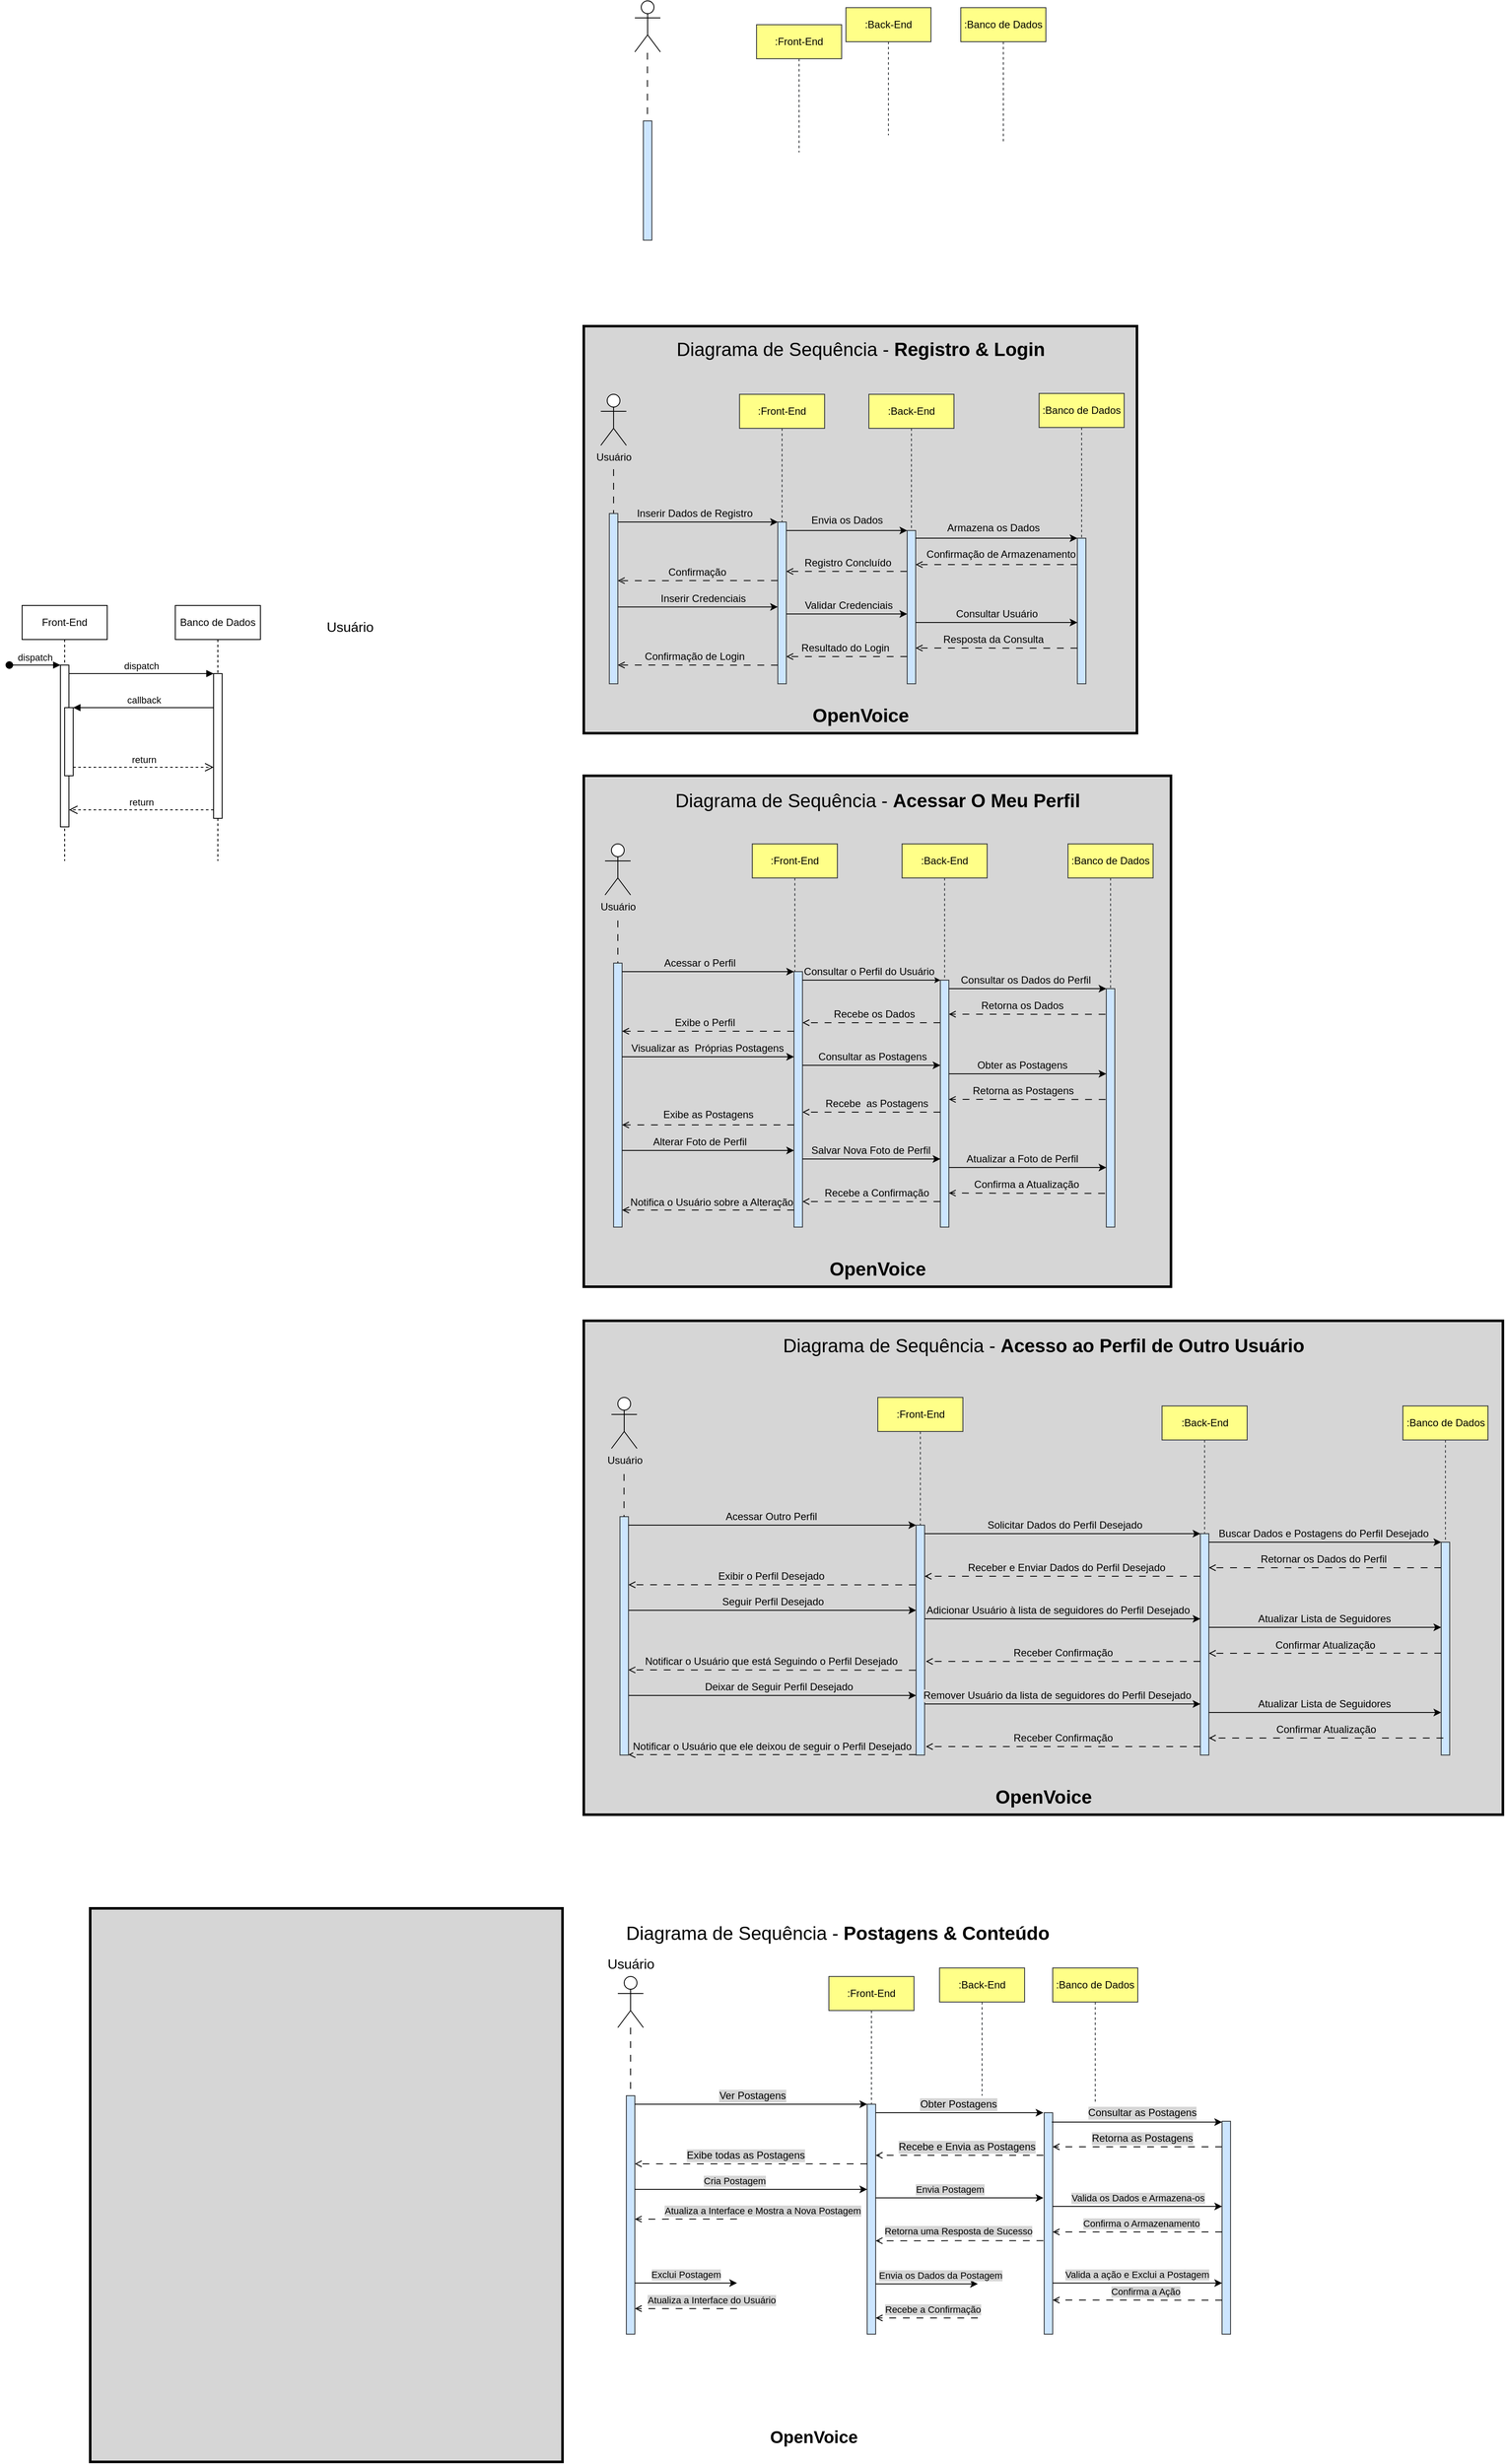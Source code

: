 <mxfile version="24.8.6">
  <diagram name="Page-1" id="2YBvvXClWsGukQMizWep">
    <mxGraphModel dx="566" dy="1405" grid="1" gridSize="10" guides="1" tooltips="1" connect="1" arrows="1" fold="1" page="1" pageScale="1" pageWidth="850" pageHeight="1100" math="0" shadow="0">
      <root>
        <mxCell id="0" />
        <mxCell id="1" parent="0" />
        <mxCell id="aM9ryv3xv72pqoxQDRHE-1" value="Front-End" style="shape=umlLifeline;perimeter=lifelinePerimeter;whiteSpace=wrap;html=1;container=0;dropTarget=0;collapsible=0;recursiveResize=0;outlineConnect=0;portConstraint=eastwest;newEdgeStyle={&quot;edgeStyle&quot;:&quot;elbowEdgeStyle&quot;,&quot;elbow&quot;:&quot;vertical&quot;,&quot;curved&quot;:0,&quot;rounded&quot;:0};" parent="1" vertex="1">
          <mxGeometry x="40" y="40" width="100" height="300" as="geometry" />
        </mxCell>
        <mxCell id="aM9ryv3xv72pqoxQDRHE-2" value="" style="html=1;points=[];perimeter=orthogonalPerimeter;outlineConnect=0;targetShapes=umlLifeline;portConstraint=eastwest;newEdgeStyle={&quot;edgeStyle&quot;:&quot;elbowEdgeStyle&quot;,&quot;elbow&quot;:&quot;vertical&quot;,&quot;curved&quot;:0,&quot;rounded&quot;:0};" parent="aM9ryv3xv72pqoxQDRHE-1" vertex="1">
          <mxGeometry x="45" y="70" width="10" height="190" as="geometry" />
        </mxCell>
        <mxCell id="aM9ryv3xv72pqoxQDRHE-3" value="dispatch" style="html=1;verticalAlign=bottom;startArrow=oval;endArrow=block;startSize=8;edgeStyle=elbowEdgeStyle;elbow=vertical;curved=0;rounded=0;" parent="aM9ryv3xv72pqoxQDRHE-1" target="aM9ryv3xv72pqoxQDRHE-2" edge="1">
          <mxGeometry relative="1" as="geometry">
            <mxPoint x="-15" y="70" as="sourcePoint" />
          </mxGeometry>
        </mxCell>
        <mxCell id="aM9ryv3xv72pqoxQDRHE-4" value="" style="html=1;points=[];perimeter=orthogonalPerimeter;outlineConnect=0;targetShapes=umlLifeline;portConstraint=eastwest;newEdgeStyle={&quot;edgeStyle&quot;:&quot;elbowEdgeStyle&quot;,&quot;elbow&quot;:&quot;vertical&quot;,&quot;curved&quot;:0,&quot;rounded&quot;:0};" parent="aM9ryv3xv72pqoxQDRHE-1" vertex="1">
          <mxGeometry x="50" y="120" width="10" height="80" as="geometry" />
        </mxCell>
        <mxCell id="aM9ryv3xv72pqoxQDRHE-5" value="Banco de Dados" style="shape=umlLifeline;perimeter=lifelinePerimeter;whiteSpace=wrap;html=1;container=0;dropTarget=0;collapsible=0;recursiveResize=0;outlineConnect=0;portConstraint=eastwest;newEdgeStyle={&quot;edgeStyle&quot;:&quot;elbowEdgeStyle&quot;,&quot;elbow&quot;:&quot;vertical&quot;,&quot;curved&quot;:0,&quot;rounded&quot;:0};" parent="1" vertex="1">
          <mxGeometry x="220" y="40" width="100" height="300" as="geometry" />
        </mxCell>
        <mxCell id="aM9ryv3xv72pqoxQDRHE-6" value="" style="html=1;points=[];perimeter=orthogonalPerimeter;outlineConnect=0;targetShapes=umlLifeline;portConstraint=eastwest;newEdgeStyle={&quot;edgeStyle&quot;:&quot;elbowEdgeStyle&quot;,&quot;elbow&quot;:&quot;vertical&quot;,&quot;curved&quot;:0,&quot;rounded&quot;:0};" parent="aM9ryv3xv72pqoxQDRHE-5" vertex="1">
          <mxGeometry x="45" y="80" width="10" height="170" as="geometry" />
        </mxCell>
        <mxCell id="aM9ryv3xv72pqoxQDRHE-7" value="dispatch" style="html=1;verticalAlign=bottom;endArrow=block;edgeStyle=elbowEdgeStyle;elbow=vertical;curved=0;rounded=0;" parent="1" source="aM9ryv3xv72pqoxQDRHE-2" target="aM9ryv3xv72pqoxQDRHE-6" edge="1">
          <mxGeometry relative="1" as="geometry">
            <mxPoint x="195" y="130" as="sourcePoint" />
            <Array as="points">
              <mxPoint x="180" y="120" />
            </Array>
          </mxGeometry>
        </mxCell>
        <mxCell id="aM9ryv3xv72pqoxQDRHE-8" value="return" style="html=1;verticalAlign=bottom;endArrow=open;dashed=1;endSize=8;edgeStyle=elbowEdgeStyle;elbow=vertical;curved=0;rounded=0;" parent="1" source="aM9ryv3xv72pqoxQDRHE-6" target="aM9ryv3xv72pqoxQDRHE-2" edge="1">
          <mxGeometry relative="1" as="geometry">
            <mxPoint x="195" y="205" as="targetPoint" />
            <Array as="points">
              <mxPoint x="190" y="280" />
            </Array>
          </mxGeometry>
        </mxCell>
        <mxCell id="aM9ryv3xv72pqoxQDRHE-9" value="callback" style="html=1;verticalAlign=bottom;endArrow=block;edgeStyle=elbowEdgeStyle;elbow=vertical;curved=0;rounded=0;" parent="1" source="aM9ryv3xv72pqoxQDRHE-6" target="aM9ryv3xv72pqoxQDRHE-4" edge="1">
          <mxGeometry relative="1" as="geometry">
            <mxPoint x="175" y="160" as="sourcePoint" />
            <Array as="points">
              <mxPoint x="190" y="160" />
            </Array>
          </mxGeometry>
        </mxCell>
        <mxCell id="aM9ryv3xv72pqoxQDRHE-10" value="return" style="html=1;verticalAlign=bottom;endArrow=open;dashed=1;endSize=8;edgeStyle=elbowEdgeStyle;elbow=vertical;curved=0;rounded=0;" parent="1" source="aM9ryv3xv72pqoxQDRHE-4" target="aM9ryv3xv72pqoxQDRHE-6" edge="1">
          <mxGeometry relative="1" as="geometry">
            <mxPoint x="175" y="235" as="targetPoint" />
            <Array as="points">
              <mxPoint x="180" y="230" />
            </Array>
          </mxGeometry>
        </mxCell>
        <mxCell id="yEwb-wUfJ6K_Wa4CBT-_-1" value="" style="shape=umlActor;verticalLabelPosition=bottom;verticalAlign=top;html=1;outlineConnect=0;" parent="1" vertex="1">
          <mxGeometry x="760" y="-670" width="30" height="60" as="geometry" />
        </mxCell>
        <mxCell id="yEwb-wUfJ6K_Wa4CBT-_-2" value="" style="html=1;points=[];perimeter=orthogonalPerimeter;outlineConnect=0;targetShapes=umlLifeline;portConstraint=eastwest;newEdgeStyle={&quot;edgeStyle&quot;:&quot;elbowEdgeStyle&quot;,&quot;elbow&quot;:&quot;vertical&quot;,&quot;curved&quot;:0,&quot;rounded&quot;:0};fillColor=#cce5ff;strokeColor=#36393d;" parent="1" vertex="1">
          <mxGeometry x="770" y="-529" width="10" height="140" as="geometry" />
        </mxCell>
        <mxCell id="yEwb-wUfJ6K_Wa4CBT-_-3" value=":Front-End" style="shape=umlLifeline;perimeter=lifelinePerimeter;whiteSpace=wrap;html=1;container=0;dropTarget=0;collapsible=0;recursiveResize=0;outlineConnect=0;portConstraint=eastwest;newEdgeStyle={&quot;edgeStyle&quot;:&quot;elbowEdgeStyle&quot;,&quot;elbow&quot;:&quot;vertical&quot;,&quot;curved&quot;:0,&quot;rounded&quot;:0};movable=1;resizable=1;rotatable=1;deletable=1;editable=1;locked=0;connectable=1;fillColor=#ffff88;strokeColor=#36393d;" parent="1" vertex="1">
          <mxGeometry x="903" y="-642" width="100" height="150" as="geometry" />
        </mxCell>
        <mxCell id="yEwb-wUfJ6K_Wa4CBT-_-4" value=":Banco de Dados" style="shape=umlLifeline;perimeter=lifelinePerimeter;whiteSpace=wrap;html=1;container=0;dropTarget=0;collapsible=0;recursiveResize=0;outlineConnect=0;portConstraint=eastwest;newEdgeStyle={&quot;edgeStyle&quot;:&quot;elbowEdgeStyle&quot;,&quot;elbow&quot;:&quot;vertical&quot;,&quot;curved&quot;:0,&quot;rounded&quot;:0};movable=1;resizable=1;rotatable=1;deletable=1;editable=1;locked=0;connectable=1;fillColor=#ffff88;strokeColor=#36393d;" parent="1" vertex="1">
          <mxGeometry x="1143" y="-662" width="100" height="160" as="geometry" />
        </mxCell>
        <mxCell id="yEwb-wUfJ6K_Wa4CBT-_-5" value=":Back-End" style="shape=umlLifeline;perimeter=lifelinePerimeter;whiteSpace=wrap;html=1;container=0;dropTarget=0;collapsible=0;recursiveResize=0;outlineConnect=0;portConstraint=eastwest;newEdgeStyle={&quot;edgeStyle&quot;:&quot;elbowEdgeStyle&quot;,&quot;elbow&quot;:&quot;vertical&quot;,&quot;curved&quot;:0,&quot;rounded&quot;:0};movable=1;resizable=1;rotatable=1;deletable=1;editable=1;locked=0;connectable=1;fillColor=#ffff88;strokeColor=#36393d;" parent="1" vertex="1">
          <mxGeometry x="1008" y="-662" width="100" height="150" as="geometry" />
        </mxCell>
        <mxCell id="yEwb-wUfJ6K_Wa4CBT-_-6" value="&lt;font style=&quot;font-size: 16px;&quot;&gt;Usuário&lt;/font&gt;" style="text;html=1;align=center;verticalAlign=middle;resizable=0;points=[];autosize=1;strokeColor=none;fillColor=none;" parent="1" vertex="1">
          <mxGeometry x="385" y="50" width="80" height="30" as="geometry" />
        </mxCell>
        <mxCell id="yEwb-wUfJ6K_Wa4CBT-_-8" style="edgeStyle=orthogonalEdgeStyle;rounded=0;orthogonalLoop=1;jettySize=auto;html=1;dashed=1;dashPattern=8 8;endArrow=none;endFill=0;" parent="1" edge="1">
          <mxGeometry relative="1" as="geometry">
            <mxPoint x="774.79" y="-529" as="targetPoint" />
            <mxPoint x="774.79" y="-609" as="sourcePoint" />
          </mxGeometry>
        </mxCell>
        <mxCell id="dKMNJ_XkyidfndqTgt69-44" value="" style="rounded=0;whiteSpace=wrap;html=1;font-weight:bold;strokeWidth=3;perimeterSpacing=0;fillColor=#D6D6D6;fillStyle=solid;container=0;" parent="1" vertex="1">
          <mxGeometry x="120" y="1570" width="555" height="650" as="geometry" />
        </mxCell>
        <mxCell id="dKMNJ_XkyidfndqTgt69-45" style="edgeStyle=orthogonalEdgeStyle;rounded=0;orthogonalLoop=1;jettySize=auto;html=1;dashed=1;dashPattern=8 8;endArrow=none;endFill=0;" parent="1" source="dKMNJ_XkyidfndqTgt69-46" edge="1">
          <mxGeometry relative="1" as="geometry">
            <mxPoint x="755" y="1790" as="targetPoint" />
          </mxGeometry>
        </mxCell>
        <mxCell id="dKMNJ_XkyidfndqTgt69-46" value="" style="shape=umlActor;verticalLabelPosition=bottom;verticalAlign=top;html=1;outlineConnect=0;container=0;" parent="1" vertex="1">
          <mxGeometry x="740" y="1650" width="30" height="60" as="geometry" />
        </mxCell>
        <mxCell id="dKMNJ_XkyidfndqTgt69-47" value=":Front-End" style="shape=umlLifeline;perimeter=lifelinePerimeter;whiteSpace=wrap;html=1;container=0;dropTarget=0;collapsible=0;recursiveResize=0;outlineConnect=0;portConstraint=eastwest;newEdgeStyle={&quot;edgeStyle&quot;:&quot;elbowEdgeStyle&quot;,&quot;elbow&quot;:&quot;vertical&quot;,&quot;curved&quot;:0,&quot;rounded&quot;:0};movable=1;resizable=1;rotatable=1;deletable=1;editable=1;locked=0;connectable=1;fillColor=#ffff88;strokeColor=#36393d;" parent="1" vertex="1">
          <mxGeometry x="988" y="1650" width="100" height="150" as="geometry" />
        </mxCell>
        <mxCell id="dKMNJ_XkyidfndqTgt69-48" value=":Banco de Dados" style="shape=umlLifeline;perimeter=lifelinePerimeter;whiteSpace=wrap;html=1;container=0;dropTarget=0;collapsible=0;recursiveResize=0;outlineConnect=0;portConstraint=eastwest;newEdgeStyle={&quot;edgeStyle&quot;:&quot;elbowEdgeStyle&quot;,&quot;elbow&quot;:&quot;vertical&quot;,&quot;curved&quot;:0,&quot;rounded&quot;:0};movable=1;resizable=1;rotatable=1;deletable=1;editable=1;locked=0;connectable=1;fillColor=#ffff88;strokeColor=#36393d;" parent="1" vertex="1">
          <mxGeometry x="1251" y="1640" width="100" height="160" as="geometry" />
        </mxCell>
        <mxCell id="dKMNJ_XkyidfndqTgt69-49" value=":Back-End" style="shape=umlLifeline;perimeter=lifelinePerimeter;whiteSpace=wrap;html=1;container=0;dropTarget=0;collapsible=0;recursiveResize=0;outlineConnect=0;portConstraint=eastwest;newEdgeStyle={&quot;edgeStyle&quot;:&quot;elbowEdgeStyle&quot;,&quot;elbow&quot;:&quot;vertical&quot;,&quot;curved&quot;:0,&quot;rounded&quot;:0};movable=1;resizable=1;rotatable=1;deletable=1;editable=1;locked=0;connectable=1;fillColor=#ffff88;strokeColor=#36393d;" parent="1" vertex="1">
          <mxGeometry x="1118" y="1640" width="100" height="150" as="geometry" />
        </mxCell>
        <mxCell id="dKMNJ_XkyidfndqTgt69-50" value="" style="html=1;points=[];perimeter=orthogonalPerimeter;outlineConnect=0;targetShapes=umlLifeline;portConstraint=eastwest;newEdgeStyle={&quot;edgeStyle&quot;:&quot;elbowEdgeStyle&quot;,&quot;elbow&quot;:&quot;vertical&quot;,&quot;curved&quot;:0,&quot;rounded&quot;:0};fillColor=#cce5ff;strokeColor=#36393d;container=0;" parent="1" vertex="1">
          <mxGeometry x="750" y="1790" width="10" height="280" as="geometry" />
        </mxCell>
        <mxCell id="dKMNJ_XkyidfndqTgt69-51" value="" style="html=1;points=[];perimeter=orthogonalPerimeter;outlineConnect=0;targetShapes=umlLifeline;portConstraint=eastwest;newEdgeStyle={&quot;edgeStyle&quot;:&quot;elbowEdgeStyle&quot;,&quot;elbow&quot;:&quot;vertical&quot;,&quot;curved&quot;:0,&quot;rounded&quot;:0};fillColor=#cce5ff;strokeColor=#36393d;container=0;" parent="1" vertex="1">
          <mxGeometry x="1033" y="1800" width="10" height="270" as="geometry" />
        </mxCell>
        <mxCell id="dKMNJ_XkyidfndqTgt69-52" value="" style="endArrow=classic;html=1;rounded=0;" parent="1" target="dKMNJ_XkyidfndqTgt69-51" edge="1">
          <mxGeometry width="50" height="50" relative="1" as="geometry">
            <mxPoint x="760" y="1800" as="sourcePoint" />
            <mxPoint x="880" y="1810" as="targetPoint" />
            <Array as="points">
              <mxPoint x="820" y="1800" />
            </Array>
          </mxGeometry>
        </mxCell>
        <mxCell id="dKMNJ_XkyidfndqTgt69-53" value="&lt;font style=&quot;font-size: 12px;&quot;&gt;Ver Postagens&lt;/font&gt;" style="edgeLabel;html=1;align=center;verticalAlign=middle;resizable=0;points=[];labelBackgroundColor=#d6d6d6;container=0;" parent="dKMNJ_XkyidfndqTgt69-52" vertex="1" connectable="0">
          <mxGeometry x="-0.121" relative="1" as="geometry">
            <mxPoint x="18" y="-10" as="offset" />
          </mxGeometry>
        </mxCell>
        <mxCell id="dKMNJ_XkyidfndqTgt69-54" value="&lt;font style=&quot;font-size: 12px;&quot;&gt;Recebe e Envia as Postagens&lt;/font&gt;" style="edgeStyle=elbowEdgeStyle;rounded=0;orthogonalLoop=1;jettySize=auto;html=1;elbow=vertical;curved=0;dashed=1;dashPattern=8 8;endArrow=open;endFill=0;labelBackgroundColor=#d6d6d6;" parent="1" edge="1">
          <mxGeometry x="-0.086" y="-10" relative="1" as="geometry">
            <mxPoint x="1240" y="1860" as="sourcePoint" />
            <mxPoint x="1043" y="1859.996" as="targetPoint" />
            <mxPoint as="offset" />
          </mxGeometry>
        </mxCell>
        <mxCell id="dKMNJ_XkyidfndqTgt69-55" value="" style="html=1;points=[];perimeter=orthogonalPerimeter;outlineConnect=0;targetShapes=umlLifeline;portConstraint=eastwest;newEdgeStyle={&quot;edgeStyle&quot;:&quot;elbowEdgeStyle&quot;,&quot;elbow&quot;:&quot;vertical&quot;,&quot;curved&quot;:0,&quot;rounded&quot;:0};fillColor=#cce5ff;strokeColor=#36393d;container=0;" parent="1" vertex="1">
          <mxGeometry x="1241" y="1810" width="10" height="260" as="geometry" />
        </mxCell>
        <mxCell id="dKMNJ_XkyidfndqTgt69-56" value="&lt;font style=&quot;font-size: 12px;&quot;&gt;Obter Postagens&lt;/font&gt;" style="endArrow=classic;html=1;rounded=0;labelBackgroundColor=#d6d6d6;" parent="1" edge="1">
          <mxGeometry x="-0.015" y="10" width="50" height="50" relative="1" as="geometry">
            <mxPoint x="1043" y="1810" as="sourcePoint" />
            <mxPoint x="1240" y="1810" as="targetPoint" />
            <Array as="points">
              <mxPoint x="1103" y="1810" />
            </Array>
            <mxPoint as="offset" />
          </mxGeometry>
        </mxCell>
        <mxCell id="dKMNJ_XkyidfndqTgt69-57" value="&lt;font style=&quot;font-size: 12px;&quot;&gt;Retorna as Postagens&lt;/font&gt;" style="edgeStyle=elbowEdgeStyle;rounded=0;orthogonalLoop=1;jettySize=auto;html=1;elbow=vertical;curved=0;dashed=1;dashPattern=8 8;endArrow=open;endFill=0;labelBackgroundColor=#d6d6d6;" parent="1" edge="1">
          <mxGeometry x="-0.053" y="-10" relative="1" as="geometry">
            <mxPoint x="1251" y="1850.097" as="targetPoint" />
            <mxPoint x="1450" y="1849.996" as="sourcePoint" />
            <mxPoint as="offset" />
          </mxGeometry>
        </mxCell>
        <mxCell id="dKMNJ_XkyidfndqTgt69-58" value="" style="html=1;points=[];perimeter=orthogonalPerimeter;outlineConnect=0;targetShapes=umlLifeline;portConstraint=eastwest;newEdgeStyle={&quot;edgeStyle&quot;:&quot;elbowEdgeStyle&quot;,&quot;elbow&quot;:&quot;vertical&quot;,&quot;curved&quot;:0,&quot;rounded&quot;:0};fillColor=#cce5ff;strokeColor=#36393d;container=0;" parent="1" vertex="1">
          <mxGeometry x="1450" y="1820" width="10" height="250" as="geometry" />
        </mxCell>
        <mxCell id="dKMNJ_XkyidfndqTgt69-59" value="&lt;font style=&quot;font-size: 12px;&quot;&gt;Consultar as Postagens&lt;/font&gt;" style="endArrow=classic;html=1;rounded=0;labelBackgroundColor=#d6d6d6;" parent="1" edge="1" target="dKMNJ_XkyidfndqTgt69-58">
          <mxGeometry x="0.059" y="11" width="50" height="50" relative="1" as="geometry">
            <mxPoint x="1250" y="1821" as="sourcePoint" />
            <mxPoint x="1420" y="1821" as="targetPoint" />
            <Array as="points" />
            <mxPoint as="offset" />
          </mxGeometry>
        </mxCell>
        <mxCell id="dKMNJ_XkyidfndqTgt69-60" value="&lt;font style=&quot;font-size: 12px;&quot;&gt;Exibe todas as Postagens&lt;/font&gt;" style="edgeStyle=elbowEdgeStyle;rounded=0;orthogonalLoop=1;jettySize=auto;html=1;elbow=vertical;curved=0;dashed=1;dashPattern=8 8;endArrow=open;endFill=0;labelBackgroundColor=#d6d6d6;" parent="1" edge="1" target="dKMNJ_XkyidfndqTgt69-50">
          <mxGeometry x="0.048" y="-10" relative="1" as="geometry">
            <mxPoint x="1033" y="1870" as="sourcePoint" />
            <mxPoint x="913" y="1870" as="targetPoint" />
            <mxPoint as="offset" />
          </mxGeometry>
        </mxCell>
        <mxCell id="dKMNJ_XkyidfndqTgt69-61" value="" style="endArrow=classic;html=1;rounded=0;" parent="1" edge="1" target="dKMNJ_XkyidfndqTgt69-51">
          <mxGeometry width="50" height="50" relative="1" as="geometry">
            <mxPoint x="760" y="1900" as="sourcePoint" />
            <mxPoint x="1030" y="1900" as="targetPoint" />
            <Array as="points">
              <mxPoint x="820" y="1900" />
            </Array>
          </mxGeometry>
        </mxCell>
        <mxCell id="dKMNJ_XkyidfndqTgt69-62" value="Cria Postagem" style="edgeLabel;html=1;align=center;verticalAlign=middle;resizable=0;points=[];labelBackgroundColor=#d6d6d6;container=0;" parent="dKMNJ_XkyidfndqTgt69-61" vertex="1" connectable="0">
          <mxGeometry x="-0.121" relative="1" as="geometry">
            <mxPoint x="-3" y="-10" as="offset" />
          </mxGeometry>
        </mxCell>
        <mxCell id="dKMNJ_XkyidfndqTgt69-63" value="" style="endArrow=classic;html=1;rounded=0;" parent="1" edge="1">
          <mxGeometry width="50" height="50" relative="1" as="geometry">
            <mxPoint x="1043" y="1910" as="sourcePoint" />
            <mxPoint x="1240" y="1910" as="targetPoint" />
            <Array as="points">
              <mxPoint x="1103" y="1910" />
            </Array>
          </mxGeometry>
        </mxCell>
        <mxCell id="dKMNJ_XkyidfndqTgt69-64" value="Envia Postagem" style="edgeLabel;html=1;align=center;verticalAlign=middle;resizable=0;points=[];labelBackgroundColor=#d6d6d6;container=0;" parent="dKMNJ_XkyidfndqTgt69-63" vertex="1" connectable="0">
          <mxGeometry x="-0.121" relative="1" as="geometry">
            <mxPoint y="-10" as="offset" />
          </mxGeometry>
        </mxCell>
        <mxCell id="dKMNJ_XkyidfndqTgt69-65" value="" style="endArrow=classic;html=1;rounded=0;" parent="1" edge="1">
          <mxGeometry width="50" height="50" relative="1" as="geometry">
            <mxPoint x="1251" y="1920" as="sourcePoint" />
            <mxPoint x="1450" y="1920" as="targetPoint" />
            <Array as="points">
              <mxPoint x="1311" y="1920" />
            </Array>
          </mxGeometry>
        </mxCell>
        <mxCell id="dKMNJ_XkyidfndqTgt69-66" value="Valida os Dados e Armazena-os" style="edgeLabel;html=1;align=center;verticalAlign=middle;resizable=0;points=[];labelBackgroundColor=#d6d6d6;container=0;" parent="dKMNJ_XkyidfndqTgt69-65" vertex="1" connectable="0">
          <mxGeometry x="-0.121" relative="1" as="geometry">
            <mxPoint x="12" y="-10" as="offset" />
          </mxGeometry>
        </mxCell>
        <mxCell id="dKMNJ_XkyidfndqTgt69-67" value="Confirma o Armazenamento" style="edgeStyle=elbowEdgeStyle;rounded=0;orthogonalLoop=1;jettySize=auto;html=1;elbow=vertical;curved=0;dashed=1;dashPattern=8 8;endArrow=open;endFill=0;labelBackgroundColor=#d6d6d6;" parent="1" edge="1">
          <mxGeometry x="-0.048" y="-10" relative="1" as="geometry">
            <mxPoint x="1251" y="1950.097" as="targetPoint" />
            <mxPoint x="1450" y="1949.996" as="sourcePoint" />
            <mxPoint as="offset" />
          </mxGeometry>
        </mxCell>
        <mxCell id="dKMNJ_XkyidfndqTgt69-68" value="Retorna uma Resposta de Sucesso" style="edgeStyle=elbowEdgeStyle;rounded=0;orthogonalLoop=1;jettySize=auto;html=1;elbow=vertical;curved=0;dashed=1;dashPattern=8 8;endArrow=open;endFill=0;labelBackgroundColor=#d6d6d6;" parent="1" edge="1">
          <mxGeometry x="0.014" y="-11" relative="1" as="geometry">
            <mxPoint x="1240" y="1960.27" as="sourcePoint" />
            <mxPoint x="1043" y="1959.996" as="targetPoint" />
            <mxPoint as="offset" />
            <Array as="points">
              <mxPoint x="1110" y="1960.34" />
            </Array>
          </mxGeometry>
        </mxCell>
        <mxCell id="dKMNJ_XkyidfndqTgt69-69" value="Atualiza a Interface e Mostra a Nova Postagem" style="edgeStyle=elbowEdgeStyle;rounded=0;orthogonalLoop=1;jettySize=auto;html=1;elbow=vertical;curved=0;dashed=1;dashPattern=8 8;endArrow=open;endFill=0;labelBackgroundColor=#d6d6d6;" parent="1" edge="1">
          <mxGeometry x="-1" y="32" relative="1" as="geometry">
            <mxPoint x="880" y="1934.81" as="sourcePoint" />
            <mxPoint x="760" y="1934.81" as="targetPoint" />
            <mxPoint x="30" y="-42" as="offset" />
          </mxGeometry>
        </mxCell>
        <mxCell id="dKMNJ_XkyidfndqTgt69-70" value="&lt;font style=&quot;font-size: 22px;&quot;&gt;Diagrama de Sequência - &lt;b&gt;Postagens &amp;amp; Conteúdo&lt;br&gt;&lt;/b&gt;&lt;/font&gt;" style="text;html=1;align=center;verticalAlign=middle;resizable=0;points=[];autosize=1;strokeColor=none;fillColor=none;container=0;" parent="1" vertex="1">
          <mxGeometry x="737.5" y="1580" width="520" height="40" as="geometry" />
        </mxCell>
        <mxCell id="dKMNJ_XkyidfndqTgt69-71" value="&lt;font style=&quot;font-size: 20px;&quot;&gt;&lt;b&gt;OpenVoice&lt;/b&gt;&lt;/font&gt;" style="text;html=1;align=center;verticalAlign=middle;resizable=0;points=[];autosize=1;strokeColor=none;fillColor=none;container=0;" parent="1" vertex="1">
          <mxGeometry x="905" y="2170" width="130" height="40" as="geometry" />
        </mxCell>
        <mxCell id="dKMNJ_XkyidfndqTgt69-72" value="&lt;font style=&quot;font-size: 16px;&quot;&gt;Usuário&lt;/font&gt;" style="text;html=1;align=center;verticalAlign=middle;resizable=0;points=[];autosize=1;strokeColor=none;fillColor=none;container=0;" parent="1" vertex="1">
          <mxGeometry x="715" y="1620" width="80" height="30" as="geometry" />
        </mxCell>
        <mxCell id="dKMNJ_XkyidfndqTgt69-73" value="" style="endArrow=classic;html=1;rounded=0;" parent="1" edge="1">
          <mxGeometry width="50" height="50" relative="1" as="geometry">
            <mxPoint x="760" y="2010" as="sourcePoint" />
            <mxPoint x="880" y="2010" as="targetPoint" />
            <Array as="points">
              <mxPoint x="820" y="2010" />
            </Array>
          </mxGeometry>
        </mxCell>
        <mxCell id="dKMNJ_XkyidfndqTgt69-74" value="Exclui Postagem" style="edgeLabel;html=1;align=center;verticalAlign=middle;resizable=0;points=[];labelBackgroundColor=#d6d6d6;container=0;" parent="dKMNJ_XkyidfndqTgt69-73" vertex="1" connectable="0">
          <mxGeometry x="-0.121" relative="1" as="geometry">
            <mxPoint x="7" y="-10" as="offset" />
          </mxGeometry>
        </mxCell>
        <mxCell id="dKMNJ_XkyidfndqTgt69-75" value="" style="endArrow=classic;html=1;rounded=0;" parent="1" edge="1">
          <mxGeometry width="50" height="50" relative="1" as="geometry">
            <mxPoint x="1043" y="2011" as="sourcePoint" />
            <mxPoint x="1163" y="2011" as="targetPoint" />
            <Array as="points">
              <mxPoint x="1103" y="2011" />
            </Array>
          </mxGeometry>
        </mxCell>
        <mxCell id="dKMNJ_XkyidfndqTgt69-76" value="Envia os Dados da Postagem" style="edgeLabel;html=1;align=center;verticalAlign=middle;resizable=0;points=[];labelBackgroundColor=#d6d6d6;container=0;" parent="dKMNJ_XkyidfndqTgt69-75" vertex="1" connectable="0">
          <mxGeometry x="-0.121" relative="1" as="geometry">
            <mxPoint x="23" y="-10" as="offset" />
          </mxGeometry>
        </mxCell>
        <mxCell id="dKMNJ_XkyidfndqTgt69-77" value="" style="endArrow=classic;html=1;rounded=0;" parent="1" edge="1">
          <mxGeometry width="50" height="50" relative="1" as="geometry">
            <mxPoint x="1251" y="2010" as="sourcePoint" />
            <mxPoint x="1450" y="2010" as="targetPoint" />
            <Array as="points">
              <mxPoint x="1311" y="2010" />
            </Array>
          </mxGeometry>
        </mxCell>
        <mxCell id="dKMNJ_XkyidfndqTgt69-78" value="Valida a ação e Exclui a Postagem" style="edgeLabel;html=1;align=center;verticalAlign=middle;resizable=0;points=[];labelBackgroundColor=#d6d6d6;container=0;" parent="dKMNJ_XkyidfndqTgt69-77" vertex="1" connectable="0">
          <mxGeometry x="-0.121" relative="1" as="geometry">
            <mxPoint x="11" y="-10" as="offset" />
          </mxGeometry>
        </mxCell>
        <mxCell id="dKMNJ_XkyidfndqTgt69-79" value="Confirma a Ação" style="edgeStyle=elbowEdgeStyle;rounded=0;orthogonalLoop=1;jettySize=auto;html=1;elbow=vertical;curved=0;dashed=1;dashPattern=8 8;endArrow=open;endFill=0;labelBackgroundColor=#d6d6d6;" parent="1" edge="1">
          <mxGeometry x="-0.096" y="-10" relative="1" as="geometry">
            <mxPoint x="1251" y="2029.997" as="targetPoint" />
            <mxPoint x="1450" y="2030.111" as="sourcePoint" />
            <mxPoint as="offset" />
          </mxGeometry>
        </mxCell>
        <mxCell id="dKMNJ_XkyidfndqTgt69-80" value="Recebe a Confirmação" style="edgeStyle=elbowEdgeStyle;rounded=0;orthogonalLoop=1;jettySize=auto;html=1;elbow=vertical;curved=0;dashed=1;dashPattern=8 8;endArrow=open;endFill=0;labelBackgroundColor=#d6d6d6;" parent="1" edge="1">
          <mxGeometry x="-0.116" y="-10" relative="1" as="geometry">
            <mxPoint x="1163" y="2050.996" as="sourcePoint" />
            <mxPoint x="1043" y="2050.996" as="targetPoint" />
            <mxPoint as="offset" />
          </mxGeometry>
        </mxCell>
        <mxCell id="dKMNJ_XkyidfndqTgt69-81" value="Atualiza a Interface do Usuário" style="edgeStyle=elbowEdgeStyle;rounded=0;orthogonalLoop=1;jettySize=auto;html=1;elbow=vertical;curved=0;dashed=1;dashPattern=8 8;endArrow=open;endFill=0;labelBackgroundColor=#d6d6d6;" parent="1" edge="1">
          <mxGeometry x="-0.498" y="-10" relative="1" as="geometry">
            <mxPoint x="880" y="2040" as="sourcePoint" />
            <mxPoint x="760" y="2040" as="targetPoint" />
            <mxPoint as="offset" />
          </mxGeometry>
        </mxCell>
        <mxCell id="EOQvJ4Ds7TzpVQwHPv2Y-3" value="" style="group" vertex="1" connectable="0" parent="1">
          <mxGeometry x="700" y="-288" width="650" height="478" as="geometry" />
        </mxCell>
        <mxCell id="fzol35xkr2vELgRFicSL-21" value="" style="rounded=0;whiteSpace=wrap;html=1;font-weight:bold;strokeWidth=3;perimeterSpacing=0;fillColor=#D6D6D6;fillStyle=solid;" parent="EOQvJ4Ds7TzpVQwHPv2Y-3" vertex="1">
          <mxGeometry width="650" height="478" as="geometry" />
        </mxCell>
        <mxCell id="R4FIYe3XORB85bZwwy5E-1" style="edgeStyle=orthogonalEdgeStyle;rounded=0;orthogonalLoop=1;jettySize=auto;html=1;dashed=1;dashPattern=8 8;endArrow=none;endFill=0;" parent="EOQvJ4Ds7TzpVQwHPv2Y-3" edge="1">
          <mxGeometry relative="1" as="geometry">
            <mxPoint x="35" y="220" as="targetPoint" />
            <mxPoint x="35" y="168" as="sourcePoint" />
          </mxGeometry>
        </mxCell>
        <mxCell id="BhHK1dxfvUc9JHQRBDV9-6" value=":Front-End" style="shape=umlLifeline;perimeter=lifelinePerimeter;whiteSpace=wrap;html=1;container=0;dropTarget=0;collapsible=0;recursiveResize=0;outlineConnect=0;portConstraint=eastwest;newEdgeStyle={&quot;edgeStyle&quot;:&quot;elbowEdgeStyle&quot;,&quot;elbow&quot;:&quot;vertical&quot;,&quot;curved&quot;:0,&quot;rounded&quot;:0};movable=1;resizable=1;rotatable=1;deletable=1;editable=1;locked=0;connectable=1;fillColor=#ffff88;strokeColor=#36393d;" parent="EOQvJ4Ds7TzpVQwHPv2Y-3" vertex="1">
          <mxGeometry x="183" y="80" width="100" height="150" as="geometry" />
        </mxCell>
        <mxCell id="BhHK1dxfvUc9JHQRBDV9-10" value=":Banco de Dados" style="shape=umlLifeline;perimeter=lifelinePerimeter;whiteSpace=wrap;html=1;container=0;dropTarget=0;collapsible=0;recursiveResize=0;outlineConnect=0;portConstraint=eastwest;newEdgeStyle={&quot;edgeStyle&quot;:&quot;elbowEdgeStyle&quot;,&quot;elbow&quot;:&quot;vertical&quot;,&quot;curved&quot;:0,&quot;rounded&quot;:0};movable=1;resizable=1;rotatable=1;deletable=1;editable=1;locked=0;connectable=1;fillColor=#ffff88;strokeColor=#36393d;" parent="EOQvJ4Ds7TzpVQwHPv2Y-3" vertex="1">
          <mxGeometry x="535" y="79" width="100" height="170" as="geometry" />
        </mxCell>
        <mxCell id="BhHK1dxfvUc9JHQRBDV9-11" value=":Back-End" style="shape=umlLifeline;perimeter=lifelinePerimeter;whiteSpace=wrap;html=1;container=0;dropTarget=0;collapsible=0;recursiveResize=0;outlineConnect=0;portConstraint=eastwest;newEdgeStyle={&quot;edgeStyle&quot;:&quot;elbowEdgeStyle&quot;,&quot;elbow&quot;:&quot;vertical&quot;,&quot;curved&quot;:0,&quot;rounded&quot;:0};movable=1;resizable=1;rotatable=1;deletable=1;editable=1;locked=0;connectable=1;fillColor=#ffff88;strokeColor=#36393d;" parent="EOQvJ4Ds7TzpVQwHPv2Y-3" vertex="1">
          <mxGeometry x="335" y="80" width="100" height="160" as="geometry" />
        </mxCell>
        <mxCell id="BhHK1dxfvUc9JHQRBDV9-16" value="" style="html=1;points=[];perimeter=orthogonalPerimeter;outlineConnect=0;targetShapes=umlLifeline;portConstraint=eastwest;newEdgeStyle={&quot;edgeStyle&quot;:&quot;elbowEdgeStyle&quot;,&quot;elbow&quot;:&quot;vertical&quot;,&quot;curved&quot;:0,&quot;rounded&quot;:0};fillColor=#cce5ff;strokeColor=#36393d;" parent="EOQvJ4Ds7TzpVQwHPv2Y-3" vertex="1">
          <mxGeometry x="30" y="220" width="10" height="200" as="geometry" />
        </mxCell>
        <mxCell id="R4FIYe3XORB85bZwwy5E-3" value="" style="html=1;points=[];perimeter=orthogonalPerimeter;outlineConnect=0;targetShapes=umlLifeline;portConstraint=eastwest;newEdgeStyle={&quot;edgeStyle&quot;:&quot;elbowEdgeStyle&quot;,&quot;elbow&quot;:&quot;vertical&quot;,&quot;curved&quot;:0,&quot;rounded&quot;:0};fillColor=#cce5ff;strokeColor=#36393d;" parent="EOQvJ4Ds7TzpVQwHPv2Y-3" vertex="1">
          <mxGeometry x="228" y="230" width="10" height="190" as="geometry" />
        </mxCell>
        <mxCell id="R4FIYe3XORB85bZwwy5E-6" value="" style="endArrow=classic;html=1;rounded=0;" parent="EOQvJ4Ds7TzpVQwHPv2Y-3" target="R4FIYe3XORB85bZwwy5E-3" edge="1">
          <mxGeometry width="50" height="50" relative="1" as="geometry">
            <mxPoint x="40" y="230" as="sourcePoint" />
            <mxPoint x="160" y="240" as="targetPoint" />
            <Array as="points">
              <mxPoint x="100" y="230" />
            </Array>
          </mxGeometry>
        </mxCell>
        <mxCell id="R4FIYe3XORB85bZwwy5E-7" value="&lt;div style=&quot;font-size: 12px;&quot;&gt;&lt;font style=&quot;font-size: 12px;&quot;&gt;Inserir Dados de Registro&lt;br&gt;&lt;/font&gt;&lt;/div&gt;" style="edgeLabel;html=1;align=center;verticalAlign=middle;resizable=0;points=[];labelBackgroundColor=#d6d6d6;" parent="R4FIYe3XORB85bZwwy5E-6" vertex="1" connectable="0">
          <mxGeometry x="-0.121" relative="1" as="geometry">
            <mxPoint x="7" y="-10" as="offset" />
          </mxGeometry>
        </mxCell>
        <mxCell id="fzol35xkr2vELgRFicSL-5" value="&lt;div style=&quot;font-size: 12px;&quot;&gt;&lt;font style=&quot;font-size: 12px;&quot;&gt;Registro Concluído&lt;br&gt;&lt;/font&gt;&lt;/div&gt;" style="edgeStyle=elbowEdgeStyle;rounded=0;orthogonalLoop=1;jettySize=auto;html=1;elbow=vertical;curved=0;dashed=1;dashPattern=8 8;endArrow=open;endFill=0;labelBackgroundColor=#d6d6d6;exitX=0;exitY=0.317;exitDx=0;exitDy=0;exitPerimeter=0;" parent="EOQvJ4Ds7TzpVQwHPv2Y-3" edge="1">
          <mxGeometry x="-0.014" y="-10" relative="1" as="geometry">
            <mxPoint x="380" y="288.046" as="sourcePoint" />
            <mxPoint x="238" y="287.999" as="targetPoint" />
            <mxPoint as="offset" />
          </mxGeometry>
        </mxCell>
        <mxCell id="R4FIYe3XORB85bZwwy5E-8" value="" style="html=1;points=[];perimeter=orthogonalPerimeter;outlineConnect=0;targetShapes=umlLifeline;portConstraint=eastwest;newEdgeStyle={&quot;edgeStyle&quot;:&quot;elbowEdgeStyle&quot;,&quot;elbow&quot;:&quot;vertical&quot;,&quot;curved&quot;:0,&quot;rounded&quot;:0};fillColor=#cce5ff;strokeColor=#36393d;" parent="EOQvJ4Ds7TzpVQwHPv2Y-3" vertex="1">
          <mxGeometry x="380" y="240" width="10" height="180" as="geometry" />
        </mxCell>
        <mxCell id="R4FIYe3XORB85bZwwy5E-9" value="&lt;font style=&quot;font-size: 12px;&quot;&gt;Envia os Dados&lt;/font&gt;" style="endArrow=classic;html=1;rounded=0;labelBackgroundColor=#d6d6d6;" parent="EOQvJ4Ds7TzpVQwHPv2Y-3" edge="1" target="R4FIYe3XORB85bZwwy5E-8">
          <mxGeometry y="12" width="50" height="50" relative="1" as="geometry">
            <mxPoint x="238" y="240" as="sourcePoint" />
            <mxPoint x="358" y="240" as="targetPoint" />
            <Array as="points">
              <mxPoint x="298" y="240" />
            </Array>
            <mxPoint as="offset" />
          </mxGeometry>
        </mxCell>
        <mxCell id="R4FIYe3XORB85bZwwy5E-16" value="&lt;div style=&quot;font-size: 12px;&quot;&gt;&lt;font style=&quot;font-size: 12px;&quot;&gt;Confirmação de Armazenamento&lt;br&gt;&lt;/font&gt;&lt;/div&gt;" style="edgeStyle=elbowEdgeStyle;rounded=0;orthogonalLoop=1;jettySize=auto;html=1;elbow=vertical;curved=0;dashed=1;dashPattern=8 8;endArrow=open;endFill=0;labelBackgroundColor=#d6d6d6;" parent="EOQvJ4Ds7TzpVQwHPv2Y-3" edge="1" source="R4FIYe3XORB85bZwwy5E-11">
          <mxGeometry x="-0.053" y="-12" relative="1" as="geometry">
            <mxPoint x="390" y="279.997" as="targetPoint" />
            <mxPoint x="515" y="279.997" as="sourcePoint" />
            <mxPoint as="offset" />
          </mxGeometry>
        </mxCell>
        <mxCell id="R4FIYe3XORB85bZwwy5E-11" value="" style="html=1;points=[];perimeter=orthogonalPerimeter;outlineConnect=0;targetShapes=umlLifeline;portConstraint=eastwest;newEdgeStyle={&quot;edgeStyle&quot;:&quot;elbowEdgeStyle&quot;,&quot;elbow&quot;:&quot;vertical&quot;,&quot;curved&quot;:0,&quot;rounded&quot;:0};fillColor=#cce5ff;strokeColor=#36393d;" parent="EOQvJ4Ds7TzpVQwHPv2Y-3" vertex="1">
          <mxGeometry x="580" y="249" width="10" height="171" as="geometry" />
        </mxCell>
        <mxCell id="R4FIYe3XORB85bZwwy5E-12" value="&lt;font style=&quot;font-size: 12px;&quot;&gt;Armazena os Dados&lt;/font&gt;" style="endArrow=classic;html=1;rounded=0;labelBackgroundColor=#d6d6d6;" parent="EOQvJ4Ds7TzpVQwHPv2Y-3" edge="1" source="R4FIYe3XORB85bZwwy5E-8">
          <mxGeometry x="-0.04" y="12" width="50" height="50" relative="1" as="geometry">
            <mxPoint x="455" y="249" as="sourcePoint" />
            <mxPoint x="580" y="249.0" as="targetPoint" />
            <Array as="points">
              <mxPoint x="510.5" y="249" />
            </Array>
            <mxPoint as="offset" />
          </mxGeometry>
        </mxCell>
        <mxCell id="fzol35xkr2vELgRFicSL-6" value="&lt;font style=&quot;font-size: 12px;&quot;&gt;Confirmação&lt;/font&gt;" style="edgeStyle=elbowEdgeStyle;rounded=0;orthogonalLoop=1;jettySize=auto;html=1;elbow=horizontal;curved=0;dashed=1;dashPattern=8 8;endArrow=open;endFill=0;labelBackgroundColor=#d6d6d6;" parent="EOQvJ4Ds7TzpVQwHPv2Y-3" edge="1">
          <mxGeometry x="0.011" y="-10" relative="1" as="geometry">
            <mxPoint x="228" y="298.8" as="sourcePoint" />
            <mxPoint x="40" y="298.87" as="targetPoint" />
            <mxPoint as="offset" />
            <Array as="points">
              <mxPoint x="130" y="298.87" />
            </Array>
          </mxGeometry>
        </mxCell>
        <mxCell id="fzol35xkr2vELgRFicSL-8" value="" style="endArrow=classic;html=1;rounded=0;" parent="EOQvJ4Ds7TzpVQwHPv2Y-3" edge="1">
          <mxGeometry width="50" height="50" relative="1" as="geometry">
            <mxPoint x="40" y="329.73" as="sourcePoint" />
            <mxPoint x="228" y="329.73" as="targetPoint" />
            <Array as="points">
              <mxPoint x="100" y="329.73" />
            </Array>
          </mxGeometry>
        </mxCell>
        <mxCell id="fzol35xkr2vELgRFicSL-9" value="&lt;div style=&quot;font-size: 12px;&quot;&gt;&lt;font style=&quot;font-size: 12px;&quot;&gt;Inserir Credenciais&lt;br&gt;&lt;/font&gt;&lt;/div&gt;" style="edgeLabel;html=1;align=center;verticalAlign=middle;resizable=0;points=[];labelBackgroundColor=#d6d6d6;" parent="fzol35xkr2vELgRFicSL-8" vertex="1" connectable="0">
          <mxGeometry x="-0.121" relative="1" as="geometry">
            <mxPoint x="17" y="-10" as="offset" />
          </mxGeometry>
        </mxCell>
        <mxCell id="fzol35xkr2vELgRFicSL-10" value="" style="endArrow=classic;html=1;rounded=0;" parent="EOQvJ4Ds7TzpVQwHPv2Y-3" edge="1">
          <mxGeometry width="50" height="50" relative="1" as="geometry">
            <mxPoint x="238" y="338" as="sourcePoint" />
            <mxPoint x="380" y="338" as="targetPoint" />
            <Array as="points">
              <mxPoint x="298" y="338" />
            </Array>
          </mxGeometry>
        </mxCell>
        <mxCell id="fzol35xkr2vELgRFicSL-11" value="&lt;div style=&quot;font-size: 12px;&quot;&gt;&lt;font style=&quot;font-size: 12px;&quot;&gt;Validar Credenciais&lt;br&gt;&lt;/font&gt;&lt;/div&gt;" style="edgeLabel;html=1;align=center;verticalAlign=middle;resizable=0;points=[];labelBackgroundColor=#d6d6d6;" parent="fzol35xkr2vELgRFicSL-10" vertex="1" connectable="0">
          <mxGeometry x="-0.121" relative="1" as="geometry">
            <mxPoint x="10" y="-10" as="offset" />
          </mxGeometry>
        </mxCell>
        <mxCell id="fzol35xkr2vELgRFicSL-12" value="" style="endArrow=classic;html=1;rounded=0;" parent="EOQvJ4Ds7TzpVQwHPv2Y-3" edge="1">
          <mxGeometry width="50" height="50" relative="1" as="geometry">
            <mxPoint x="390" y="348" as="sourcePoint" />
            <mxPoint x="580" y="348" as="targetPoint" />
            <Array as="points">
              <mxPoint x="450" y="348" />
            </Array>
          </mxGeometry>
        </mxCell>
        <mxCell id="fzol35xkr2vELgRFicSL-13" value="&lt;div style=&quot;font-size: 12px;&quot;&gt;&lt;font style=&quot;font-size: 12px;&quot;&gt;Consultar Usuário&lt;br&gt;&lt;/font&gt;&lt;/div&gt;" style="edgeLabel;html=1;align=center;verticalAlign=middle;resizable=0;points=[];labelBackgroundColor=#d6d6d6;" parent="fzol35xkr2vELgRFicSL-12" vertex="1" connectable="0">
          <mxGeometry x="-0.121" relative="1" as="geometry">
            <mxPoint x="11" y="-10" as="offset" />
          </mxGeometry>
        </mxCell>
        <mxCell id="fzol35xkr2vELgRFicSL-14" value="&lt;div style=&quot;font-size: 12px;&quot;&gt;&lt;font style=&quot;font-size: 12px;&quot;&gt;Resposta da Consulta&lt;br&gt;&lt;/font&gt;&lt;/div&gt;" style="edgeStyle=elbowEdgeStyle;rounded=0;orthogonalLoop=1;jettySize=auto;html=1;elbow=vertical;curved=0;dashed=1;dashPattern=8 8;endArrow=open;endFill=0;labelBackgroundColor=#d6d6d6;exitX=0;exitY=0.689;exitDx=0;exitDy=0;exitPerimeter=0;" parent="EOQvJ4Ds7TzpVQwHPv2Y-3" edge="1">
          <mxGeometry x="0.04" y="-10" relative="1" as="geometry">
            <mxPoint x="390" y="378.017" as="targetPoint" />
            <mxPoint x="580" y="378.141" as="sourcePoint" />
            <mxPoint as="offset" />
          </mxGeometry>
        </mxCell>
        <mxCell id="fzol35xkr2vELgRFicSL-15" value="&lt;div style=&quot;font-size: 12px;&quot;&gt;&lt;font style=&quot;font-size: 12px;&quot;&gt;Resultado do Login&lt;br&gt;&lt;/font&gt;&lt;/div&gt;" style="edgeStyle=elbowEdgeStyle;rounded=0;orthogonalLoop=1;jettySize=auto;html=1;elbow=vertical;curved=0;dashed=1;dashPattern=8 8;endArrow=open;endFill=0;labelBackgroundColor=#d6d6d6;" parent="EOQvJ4Ds7TzpVQwHPv2Y-3" edge="1">
          <mxGeometry x="0.031" y="-10" relative="1" as="geometry">
            <mxPoint x="380" y="388" as="sourcePoint" />
            <mxPoint x="238" y="388" as="targetPoint" />
            <mxPoint as="offset" />
            <Array as="points">
              <mxPoint x="310" y="388" />
            </Array>
          </mxGeometry>
        </mxCell>
        <mxCell id="fzol35xkr2vELgRFicSL-17" value="&lt;div style=&quot;font-size: 12px;&quot;&gt;&lt;font style=&quot;font-size: 12px;&quot;&gt;Confirmação de Login&lt;br&gt;&lt;/font&gt;&lt;/div&gt;" style="edgeStyle=elbowEdgeStyle;rounded=0;orthogonalLoop=1;jettySize=auto;html=1;elbow=vertical;curved=0;dashed=1;dashPattern=8 8;endArrow=open;endFill=0;labelBackgroundColor=#d6d6d6;" parent="EOQvJ4Ds7TzpVQwHPv2Y-3" edge="1">
          <mxGeometry x="0.043" y="-10" relative="1" as="geometry">
            <mxPoint x="228" y="398.104" as="sourcePoint" />
            <mxPoint x="40" y="398.02" as="targetPoint" />
            <mxPoint as="offset" />
          </mxGeometry>
        </mxCell>
        <mxCell id="fzol35xkr2vELgRFicSL-20" value="&lt;font style=&quot;font-size: 22px;&quot;&gt;Diagrama de Sequência - &lt;b&gt;Registro &amp;amp; Login&lt;br&gt;&lt;/b&gt;&lt;/font&gt;" style="text;html=1;align=center;verticalAlign=middle;resizable=0;points=[];autosize=1;strokeColor=none;fillColor=none;" parent="EOQvJ4Ds7TzpVQwHPv2Y-3" vertex="1">
          <mxGeometry x="95" y="8" width="460" height="40" as="geometry" />
        </mxCell>
        <mxCell id="fzol35xkr2vELgRFicSL-22" value="&lt;font size=&quot;1&quot;&gt;&lt;b style=&quot;font-size: 22px;&quot;&gt;OpenVoice&lt;/b&gt;&lt;/font&gt;" style="text;html=1;align=center;verticalAlign=middle;resizable=0;points=[];autosize=1;strokeColor=none;fillColor=none;" parent="EOQvJ4Ds7TzpVQwHPv2Y-3" vertex="1">
          <mxGeometry x="255" y="438" width="140" height="40" as="geometry" />
        </mxCell>
        <mxCell id="BhHK1dxfvUc9JHQRBDV9-2" value="Usuário" style="shape=umlActor;verticalLabelPosition=bottom;verticalAlign=top;html=1;outlineConnect=0;" parent="EOQvJ4Ds7TzpVQwHPv2Y-3" vertex="1">
          <mxGeometry x="20" y="80" width="30" height="60" as="geometry" />
        </mxCell>
        <mxCell id="EOQvJ4Ds7TzpVQwHPv2Y-7" value="" style="group" vertex="1" connectable="0" parent="1">
          <mxGeometry x="700" y="240" width="690" height="600" as="geometry" />
        </mxCell>
        <mxCell id="yEwb-wUfJ6K_Wa4CBT-_-12" value="" style="rounded=0;whiteSpace=wrap;html=1;font-weight:bold;strokeWidth=3;perimeterSpacing=0;fillColor=#D6D6D6;fillStyle=solid;container=0;" parent="EOQvJ4Ds7TzpVQwHPv2Y-7" vertex="1">
          <mxGeometry width="690" height="600" as="geometry" />
        </mxCell>
        <mxCell id="yEwb-wUfJ6K_Wa4CBT-_-13" style="edgeStyle=orthogonalEdgeStyle;rounded=0;orthogonalLoop=1;jettySize=auto;html=1;dashed=1;dashPattern=8 8;endArrow=none;endFill=0;" parent="EOQvJ4Ds7TzpVQwHPv2Y-7" edge="1">
          <mxGeometry relative="1" as="geometry">
            <mxPoint x="40" y="220" as="targetPoint" />
            <mxPoint x="40" y="170" as="sourcePoint" />
          </mxGeometry>
        </mxCell>
        <mxCell id="yEwb-wUfJ6K_Wa4CBT-_-14" value="Usuário" style="shape=umlActor;verticalLabelPosition=bottom;verticalAlign=top;html=1;outlineConnect=0;container=0;" parent="EOQvJ4Ds7TzpVQwHPv2Y-7" vertex="1">
          <mxGeometry x="25" y="80" width="30" height="60" as="geometry" />
        </mxCell>
        <mxCell id="yEwb-wUfJ6K_Wa4CBT-_-15" value=":Front-End" style="shape=umlLifeline;perimeter=lifelinePerimeter;whiteSpace=wrap;html=1;container=0;dropTarget=0;collapsible=0;recursiveResize=0;outlineConnect=0;portConstraint=eastwest;newEdgeStyle={&quot;edgeStyle&quot;:&quot;elbowEdgeStyle&quot;,&quot;elbow&quot;:&quot;vertical&quot;,&quot;curved&quot;:0,&quot;rounded&quot;:0};movable=1;resizable=1;rotatable=1;deletable=1;editable=1;locked=0;connectable=1;fillColor=#ffff88;strokeColor=#36393d;" parent="EOQvJ4Ds7TzpVQwHPv2Y-7" vertex="1">
          <mxGeometry x="198" y="80" width="100" height="150" as="geometry" />
        </mxCell>
        <mxCell id="yEwb-wUfJ6K_Wa4CBT-_-16" value=":Banco de Dados" style="shape=umlLifeline;perimeter=lifelinePerimeter;whiteSpace=wrap;html=1;container=0;dropTarget=0;collapsible=0;recursiveResize=0;outlineConnect=0;portConstraint=eastwest;newEdgeStyle={&quot;edgeStyle&quot;:&quot;elbowEdgeStyle&quot;,&quot;elbow&quot;:&quot;vertical&quot;,&quot;curved&quot;:0,&quot;rounded&quot;:0};movable=1;resizable=1;rotatable=1;deletable=1;editable=1;locked=0;connectable=1;fillColor=#ffff88;strokeColor=#36393d;" parent="EOQvJ4Ds7TzpVQwHPv2Y-7" vertex="1">
          <mxGeometry x="569" y="80" width="100" height="180" as="geometry" />
        </mxCell>
        <mxCell id="yEwb-wUfJ6K_Wa4CBT-_-17" value=":Back-End" style="shape=umlLifeline;perimeter=lifelinePerimeter;whiteSpace=wrap;html=1;container=0;dropTarget=0;collapsible=0;recursiveResize=0;outlineConnect=0;portConstraint=eastwest;newEdgeStyle={&quot;edgeStyle&quot;:&quot;elbowEdgeStyle&quot;,&quot;elbow&quot;:&quot;vertical&quot;,&quot;curved&quot;:0,&quot;rounded&quot;:0};movable=1;resizable=1;rotatable=1;deletable=1;editable=1;locked=0;connectable=1;fillColor=#ffff88;strokeColor=#36393d;" parent="EOQvJ4Ds7TzpVQwHPv2Y-7" vertex="1">
          <mxGeometry x="374" y="80" width="100" height="160" as="geometry" />
        </mxCell>
        <mxCell id="yEwb-wUfJ6K_Wa4CBT-_-18" value="" style="html=1;points=[];perimeter=orthogonalPerimeter;outlineConnect=0;targetShapes=umlLifeline;portConstraint=eastwest;newEdgeStyle={&quot;edgeStyle&quot;:&quot;elbowEdgeStyle&quot;,&quot;elbow&quot;:&quot;vertical&quot;,&quot;curved&quot;:0,&quot;rounded&quot;:0};fillColor=#cce5ff;strokeColor=#36393d;container=0;" parent="EOQvJ4Ds7TzpVQwHPv2Y-7" vertex="1">
          <mxGeometry x="35" y="220" width="10" height="310" as="geometry" />
        </mxCell>
        <mxCell id="yEwb-wUfJ6K_Wa4CBT-_-19" value="" style="html=1;points=[];perimeter=orthogonalPerimeter;outlineConnect=0;targetShapes=umlLifeline;portConstraint=eastwest;newEdgeStyle={&quot;edgeStyle&quot;:&quot;elbowEdgeStyle&quot;,&quot;elbow&quot;:&quot;vertical&quot;,&quot;curved&quot;:0,&quot;rounded&quot;:0};fillColor=#cce5ff;strokeColor=#36393d;container=0;" parent="EOQvJ4Ds7TzpVQwHPv2Y-7" vertex="1">
          <mxGeometry x="247" y="230" width="10" height="300" as="geometry" />
        </mxCell>
        <mxCell id="yEwb-wUfJ6K_Wa4CBT-_-20" value="" style="endArrow=classic;html=1;rounded=0;" parent="EOQvJ4Ds7TzpVQwHPv2Y-7" target="yEwb-wUfJ6K_Wa4CBT-_-19" edge="1">
          <mxGeometry width="50" height="50" relative="1" as="geometry">
            <mxPoint x="45" y="230" as="sourcePoint" />
            <mxPoint x="165" y="240" as="targetPoint" />
            <Array as="points">
              <mxPoint x="105" y="230" />
            </Array>
          </mxGeometry>
        </mxCell>
        <mxCell id="yEwb-wUfJ6K_Wa4CBT-_-21" value="&lt;font style=&quot;font-size: 12px;&quot;&gt;Acessar o Perfil&lt;/font&gt;" style="edgeLabel;html=1;align=center;verticalAlign=middle;resizable=0;points=[];labelBackgroundColor=#d6d6d6;container=0;" parent="yEwb-wUfJ6K_Wa4CBT-_-20" vertex="1" connectable="0">
          <mxGeometry x="-0.121" relative="1" as="geometry">
            <mxPoint x="2" y="-10" as="offset" />
          </mxGeometry>
        </mxCell>
        <mxCell id="yEwb-wUfJ6K_Wa4CBT-_-22" value="&lt;font style=&quot;font-size: 12px;&quot;&gt;Recebe os Dados&lt;/font&gt;" style="edgeStyle=elbowEdgeStyle;rounded=0;orthogonalLoop=1;jettySize=auto;html=1;elbow=vertical;curved=0;dashed=1;dashPattern=8 8;endArrow=open;endFill=0;labelBackgroundColor=#d6d6d6;" parent="EOQvJ4Ds7TzpVQwHPv2Y-7" edge="1" target="yEwb-wUfJ6K_Wa4CBT-_-19">
          <mxGeometry x="-0.028" y="-10" relative="1" as="geometry">
            <mxPoint x="419" y="290.005" as="sourcePoint" />
            <mxPoint x="260" y="290" as="targetPoint" />
            <mxPoint as="offset" />
          </mxGeometry>
        </mxCell>
        <mxCell id="yEwb-wUfJ6K_Wa4CBT-_-23" value="" style="html=1;points=[];perimeter=orthogonalPerimeter;outlineConnect=0;targetShapes=umlLifeline;portConstraint=eastwest;newEdgeStyle={&quot;edgeStyle&quot;:&quot;elbowEdgeStyle&quot;,&quot;elbow&quot;:&quot;vertical&quot;,&quot;curved&quot;:0,&quot;rounded&quot;:0};fillColor=#cce5ff;strokeColor=#36393d;container=0;" parent="EOQvJ4Ds7TzpVQwHPv2Y-7" vertex="1">
          <mxGeometry x="419" y="240" width="10" height="290" as="geometry" />
        </mxCell>
        <mxCell id="yEwb-wUfJ6K_Wa4CBT-_-24" value="&lt;font style=&quot;font-size: 12px;&quot;&gt;Consultar o Perfil do Usuário&lt;/font&gt;" style="endArrow=classic;html=1;rounded=0;labelBackgroundColor=#d6d6d6;endFill=1;endSize=4;" parent="EOQvJ4Ds7TzpVQwHPv2Y-7" edge="1" source="yEwb-wUfJ6K_Wa4CBT-_-19">
          <mxGeometry x="-0.035" y="10" width="50" height="50" relative="1" as="geometry">
            <mxPoint x="260" y="240" as="sourcePoint" />
            <mxPoint x="419" y="240" as="targetPoint" />
            <Array as="points">
              <mxPoint x="305" y="240" />
              <mxPoint x="359" y="240" />
            </Array>
            <mxPoint as="offset" />
          </mxGeometry>
        </mxCell>
        <mxCell id="yEwb-wUfJ6K_Wa4CBT-_-25" value="&lt;font style=&quot;font-size: 12px;&quot;&gt;Retorna os Dados&lt;/font&gt;" style="edgeStyle=elbowEdgeStyle;rounded=0;orthogonalLoop=1;jettySize=auto;html=1;elbow=vertical;curved=0;dashed=1;dashPattern=8 8;endArrow=open;endFill=0;labelBackgroundColor=#d6d6d6;" parent="EOQvJ4Ds7TzpVQwHPv2Y-7" edge="1">
          <mxGeometry x="0.065" y="-10" relative="1" as="geometry">
            <mxPoint x="429" y="280.037" as="targetPoint" />
            <mxPoint x="613" y="280.127" as="sourcePoint" />
            <mxPoint as="offset" />
          </mxGeometry>
        </mxCell>
        <mxCell id="yEwb-wUfJ6K_Wa4CBT-_-26" value="" style="html=1;points=[];perimeter=orthogonalPerimeter;outlineConnect=0;targetShapes=umlLifeline;portConstraint=eastwest;newEdgeStyle={&quot;edgeStyle&quot;:&quot;elbowEdgeStyle&quot;,&quot;elbow&quot;:&quot;vertical&quot;,&quot;curved&quot;:0,&quot;rounded&quot;:0};fillColor=#cce5ff;strokeColor=#36393d;container=0;" parent="EOQvJ4Ds7TzpVQwHPv2Y-7" vertex="1">
          <mxGeometry x="614" y="250" width="10" height="280" as="geometry" />
        </mxCell>
        <mxCell id="yEwb-wUfJ6K_Wa4CBT-_-27" value="&lt;font style=&quot;font-size: 12px;&quot;&gt;Consultar os Dados do Perfil&lt;/font&gt;" style="endArrow=classic;html=1;rounded=0;labelBackgroundColor=#d6d6d6;" parent="EOQvJ4Ds7TzpVQwHPv2Y-7" edge="1" target="yEwb-wUfJ6K_Wa4CBT-_-26">
          <mxGeometry x="-0.027" y="10" width="50" height="50" relative="1" as="geometry">
            <mxPoint x="429" y="250" as="sourcePoint" />
            <mxPoint x="554" y="250.0" as="targetPoint" />
            <Array as="points">
              <mxPoint x="484.5" y="250" />
            </Array>
            <mxPoint as="offset" />
          </mxGeometry>
        </mxCell>
        <mxCell id="yEwb-wUfJ6K_Wa4CBT-_-28" value="&lt;font style=&quot;font-size: 12px;&quot;&gt;Exibe o Perfil&lt;/font&gt;" style="edgeStyle=elbowEdgeStyle;rounded=0;orthogonalLoop=1;jettySize=auto;html=1;elbow=vertical;curved=0;dashed=1;dashPattern=8 8;endArrow=open;endFill=0;labelBackgroundColor=#d6d6d6;" parent="EOQvJ4Ds7TzpVQwHPv2Y-7" edge="1" source="yEwb-wUfJ6K_Wa4CBT-_-19">
          <mxGeometry x="0.038" y="-10" relative="1" as="geometry">
            <mxPoint x="235" y="300.333" as="sourcePoint" />
            <mxPoint x="45" y="300.17" as="targetPoint" />
            <mxPoint as="offset" />
          </mxGeometry>
        </mxCell>
        <mxCell id="yEwb-wUfJ6K_Wa4CBT-_-29" value="" style="endArrow=classic;html=1;rounded=0;" parent="EOQvJ4Ds7TzpVQwHPv2Y-7" edge="1" target="yEwb-wUfJ6K_Wa4CBT-_-19">
          <mxGeometry width="50" height="50" relative="1" as="geometry">
            <mxPoint x="45" y="330" as="sourcePoint" />
            <mxPoint x="243" y="330" as="targetPoint" />
            <Array as="points">
              <mxPoint x="105" y="330" />
            </Array>
          </mxGeometry>
        </mxCell>
        <mxCell id="yEwb-wUfJ6K_Wa4CBT-_-30" value="&lt;font style=&quot;font-size: 12px;&quot;&gt;Visualizar as&amp;nbsp; Próprias Postagens&lt;/font&gt;" style="edgeLabel;html=1;align=center;verticalAlign=middle;resizable=0;points=[];labelBackgroundColor=#d6d6d6;container=0;" parent="yEwb-wUfJ6K_Wa4CBT-_-29" vertex="1" connectable="0">
          <mxGeometry x="-0.121" relative="1" as="geometry">
            <mxPoint x="11" y="-10" as="offset" />
          </mxGeometry>
        </mxCell>
        <mxCell id="yEwb-wUfJ6K_Wa4CBT-_-31" value="" style="endArrow=classic;html=1;rounded=0;" parent="EOQvJ4Ds7TzpVQwHPv2Y-7" edge="1" source="yEwb-wUfJ6K_Wa4CBT-_-19">
          <mxGeometry width="50" height="50" relative="1" as="geometry">
            <mxPoint x="260" y="340" as="sourcePoint" />
            <mxPoint x="419" y="340" as="targetPoint" />
            <Array as="points">
              <mxPoint x="305" y="340" />
            </Array>
          </mxGeometry>
        </mxCell>
        <mxCell id="yEwb-wUfJ6K_Wa4CBT-_-32" value="&lt;font style=&quot;font-size: 12px;&quot;&gt;Consultar as Postagens&lt;/font&gt;" style="edgeLabel;html=1;align=center;verticalAlign=middle;resizable=0;points=[];labelBackgroundColor=#d6d6d6;container=0;" parent="yEwb-wUfJ6K_Wa4CBT-_-31" vertex="1" connectable="0">
          <mxGeometry x="-0.121" relative="1" as="geometry">
            <mxPoint x="11" y="-10" as="offset" />
          </mxGeometry>
        </mxCell>
        <mxCell id="yEwb-wUfJ6K_Wa4CBT-_-33" value="" style="endArrow=classic;html=1;rounded=0;" parent="EOQvJ4Ds7TzpVQwHPv2Y-7" edge="1">
          <mxGeometry width="50" height="50" relative="1" as="geometry">
            <mxPoint x="429" y="350.0" as="sourcePoint" />
            <mxPoint x="614" y="350.0" as="targetPoint" />
            <Array as="points">
              <mxPoint x="496" y="350" />
            </Array>
          </mxGeometry>
        </mxCell>
        <mxCell id="yEwb-wUfJ6K_Wa4CBT-_-34" value="&lt;font style=&quot;font-size: 12px;&quot;&gt;Obter as Postagens&lt;/font&gt;" style="edgeLabel;html=1;align=center;verticalAlign=middle;resizable=0;points=[];labelBackgroundColor=#d6d6d6;container=0;" parent="yEwb-wUfJ6K_Wa4CBT-_-33" vertex="1" connectable="0">
          <mxGeometry x="-0.121" relative="1" as="geometry">
            <mxPoint x="4" y="-10" as="offset" />
          </mxGeometry>
        </mxCell>
        <mxCell id="yEwb-wUfJ6K_Wa4CBT-_-35" value="&lt;font style=&quot;font-size: 12px;&quot;&gt;Retorna as Postagens&lt;/font&gt;" style="edgeStyle=elbowEdgeStyle;rounded=0;orthogonalLoop=1;jettySize=auto;html=1;elbow=vertical;curved=0;dashed=1;dashPattern=8 8;endArrow=open;endFill=0;labelBackgroundColor=#d6d6d6;entryX=1.087;entryY=0.615;entryDx=0;entryDy=0;entryPerimeter=0;" parent="EOQvJ4Ds7TzpVQwHPv2Y-7" edge="1">
          <mxGeometry x="0.056" y="-10" relative="1" as="geometry">
            <mxPoint x="429" y="380.09" as="targetPoint" />
            <mxPoint x="613.13" y="380.174" as="sourcePoint" />
            <mxPoint as="offset" />
          </mxGeometry>
        </mxCell>
        <mxCell id="yEwb-wUfJ6K_Wa4CBT-_-36" value="&lt;font style=&quot;font-size: 12px;&quot;&gt;Recebe&amp;nbsp; as Postagens&lt;/font&gt;" style="edgeStyle=elbowEdgeStyle;rounded=0;orthogonalLoop=1;jettySize=auto;html=1;elbow=vertical;curved=0;dashed=1;dashPattern=8 8;endArrow=open;endFill=0;labelBackgroundColor=#d6d6d6;" parent="EOQvJ4Ds7TzpVQwHPv2Y-7" edge="1" target="yEwb-wUfJ6K_Wa4CBT-_-19">
          <mxGeometry x="-0.065" y="-10" relative="1" as="geometry">
            <mxPoint x="419" y="394.996" as="sourcePoint" />
            <mxPoint x="260" y="395" as="targetPoint" />
            <mxPoint as="offset" />
          </mxGeometry>
        </mxCell>
        <mxCell id="yEwb-wUfJ6K_Wa4CBT-_-37" value="&lt;p style=&quot;line-height: 0%; font-size: 12px;&quot;&gt;Exibe as Postagens&lt;/p&gt;" style="edgeStyle=elbowEdgeStyle;rounded=0;orthogonalLoop=1;jettySize=auto;html=1;elbow=vertical;curved=0;dashed=1;dashPattern=8 8;endArrow=open;endFill=0;labelBackgroundColor=none;jumpSize=2;labelPosition=center;verticalLabelPosition=bottom;align=center;verticalAlign=top;" parent="EOQvJ4Ds7TzpVQwHPv2Y-7" edge="1" source="yEwb-wUfJ6K_Wa4CBT-_-19">
          <mxGeometry y="-31" relative="1" as="geometry">
            <mxPoint x="243" y="410.068" as="sourcePoint" />
            <mxPoint x="45" y="410.24" as="targetPoint" />
            <mxPoint as="offset" />
          </mxGeometry>
        </mxCell>
        <mxCell id="yEwb-wUfJ6K_Wa4CBT-_-38" value="&lt;font style=&quot;font-size: 22px;&quot;&gt;Diagrama de Sequência - &lt;b&gt;Acessar O Meu Perfil&lt;br&gt;&lt;/b&gt;&lt;/font&gt;" style="text;html=1;align=center;verticalAlign=middle;resizable=0;points=[];autosize=1;strokeColor=none;fillColor=none;container=0;" parent="EOQvJ4Ds7TzpVQwHPv2Y-7" vertex="1">
          <mxGeometry x="95" y="10" width="500" height="40" as="geometry" />
        </mxCell>
        <mxCell id="yEwb-wUfJ6K_Wa4CBT-_-39" value="&lt;font size=&quot;1&quot;&gt;&lt;b style=&quot;font-size: 22px;&quot;&gt;OpenVoice&lt;/b&gt;&lt;/font&gt;" style="text;html=1;align=center;verticalAlign=middle;resizable=0;points=[];autosize=1;strokeColor=none;fillColor=none;container=0;" parent="EOQvJ4Ds7TzpVQwHPv2Y-7" vertex="1">
          <mxGeometry x="275" y="560" width="140" height="40" as="geometry" />
        </mxCell>
        <mxCell id="yEwb-wUfJ6K_Wa4CBT-_-41" value="" style="endArrow=classic;html=1;rounded=0;" parent="EOQvJ4Ds7TzpVQwHPv2Y-7" edge="1" target="yEwb-wUfJ6K_Wa4CBT-_-19">
          <mxGeometry width="50" height="50" relative="1" as="geometry">
            <mxPoint x="45" y="440" as="sourcePoint" />
            <mxPoint x="243" y="440" as="targetPoint" />
            <Array as="points">
              <mxPoint x="105" y="440" />
              <mxPoint x="210" y="440" />
            </Array>
          </mxGeometry>
        </mxCell>
        <mxCell id="yEwb-wUfJ6K_Wa4CBT-_-42" value="&lt;font style=&quot;font-size: 12px;&quot;&gt;Alterar Foto de Perfil&lt;/font&gt;" style="edgeLabel;html=1;align=center;verticalAlign=middle;resizable=0;points=[];labelBackgroundColor=#d6d6d6;container=0;" parent="yEwb-wUfJ6K_Wa4CBT-_-41" vertex="1" connectable="0">
          <mxGeometry x="-0.121" relative="1" as="geometry">
            <mxPoint x="2" y="-10" as="offset" />
          </mxGeometry>
        </mxCell>
        <mxCell id="yEwb-wUfJ6K_Wa4CBT-_-43" value="" style="endArrow=classic;html=1;rounded=0;" parent="EOQvJ4Ds7TzpVQwHPv2Y-7" edge="1" source="yEwb-wUfJ6K_Wa4CBT-_-19">
          <mxGeometry width="50" height="50" relative="1" as="geometry">
            <mxPoint x="260" y="450" as="sourcePoint" />
            <mxPoint x="419" y="450" as="targetPoint" />
            <Array as="points">
              <mxPoint x="313" y="450" />
            </Array>
          </mxGeometry>
        </mxCell>
        <mxCell id="yEwb-wUfJ6K_Wa4CBT-_-44" value="&lt;font style=&quot;font-size: 12px;&quot;&gt;Salvar Nova Foto de Perfil&lt;/font&gt;" style="edgeLabel;html=1;align=center;verticalAlign=middle;resizable=0;points=[];labelBackgroundColor=#d6d6d6;container=0;" parent="yEwb-wUfJ6K_Wa4CBT-_-43" vertex="1" connectable="0">
          <mxGeometry x="-0.121" relative="1" as="geometry">
            <mxPoint x="9" y="-10" as="offset" />
          </mxGeometry>
        </mxCell>
        <mxCell id="yEwb-wUfJ6K_Wa4CBT-_-46" value="" style="endArrow=classic;html=1;rounded=0;" parent="EOQvJ4Ds7TzpVQwHPv2Y-7" edge="1">
          <mxGeometry width="50" height="50" relative="1" as="geometry">
            <mxPoint x="429" y="460" as="sourcePoint" />
            <mxPoint x="614" y="460" as="targetPoint" />
            <Array as="points">
              <mxPoint x="489" y="460" />
            </Array>
          </mxGeometry>
        </mxCell>
        <mxCell id="yEwb-wUfJ6K_Wa4CBT-_-47" value="&lt;font style=&quot;font-size: 12px;&quot;&gt;Atualizar a Foto de Perfil&lt;/font&gt;" style="edgeLabel;html=1;align=center;verticalAlign=middle;resizable=0;points=[];labelBackgroundColor=#d6d6d6;container=0;" parent="yEwb-wUfJ6K_Wa4CBT-_-46" vertex="1" connectable="0">
          <mxGeometry x="-0.121" relative="1" as="geometry">
            <mxPoint x="4" y="-10" as="offset" />
          </mxGeometry>
        </mxCell>
        <mxCell id="yEwb-wUfJ6K_Wa4CBT-_-48" value="&lt;font style=&quot;font-size: 12px;&quot;&gt;Confirma a Atualização&lt;/font&gt;" style="edgeStyle=elbowEdgeStyle;rounded=0;orthogonalLoop=1;jettySize=auto;html=1;elbow=horizontal;curved=0;dashed=1;dashPattern=8 8;endArrow=open;endFill=0;labelBackgroundColor=#d6d6d6;exitX=-0.054;exitY=0.807;exitDx=0;exitDy=0;exitPerimeter=0;entryX=0.594;entryY=0.769;entryDx=0;entryDy=0;entryPerimeter=0;" parent="EOQvJ4Ds7TzpVQwHPv2Y-7" edge="1">
          <mxGeometry x="0.009" y="-10" relative="1" as="geometry">
            <mxPoint x="428.998" y="490.0" as="targetPoint" />
            <mxPoint x="612.43" y="490.32" as="sourcePoint" />
            <mxPoint as="offset" />
          </mxGeometry>
        </mxCell>
        <mxCell id="yEwb-wUfJ6K_Wa4CBT-_-49" value="&lt;font style=&quot;font-size: 12px;&quot;&gt;Recebe a Confirmação&lt;/font&gt;" style="edgeStyle=elbowEdgeStyle;rounded=0;orthogonalLoop=1;jettySize=auto;html=1;elbow=vertical;curved=0;dashed=1;dashPattern=8 8;endArrow=open;endFill=0;labelBackgroundColor=#d6d6d6;" parent="EOQvJ4Ds7TzpVQwHPv2Y-7" edge="1" target="yEwb-wUfJ6K_Wa4CBT-_-19">
          <mxGeometry x="-0.067" y="-10" relative="1" as="geometry">
            <mxPoint x="419" y="500.003" as="sourcePoint" />
            <mxPoint x="253" y="500.003" as="targetPoint" />
            <mxPoint as="offset" />
          </mxGeometry>
        </mxCell>
        <mxCell id="yEwb-wUfJ6K_Wa4CBT-_-50" value="&lt;p style=&quot;line-height: 0%;&quot;&gt;&lt;font style=&quot;font-size: 12px;&quot;&gt;Notifica o Usuário sobre a Alteração&lt;/font&gt;&lt;/p&gt;" style="edgeStyle=elbowEdgeStyle;rounded=0;orthogonalLoop=1;jettySize=auto;html=1;elbow=vertical;curved=0;dashed=1;dashPattern=8 8;endArrow=open;endFill=0;labelBackgroundColor=none;" parent="EOQvJ4Ds7TzpVQwHPv2Y-7" edge="1" target="yEwb-wUfJ6K_Wa4CBT-_-18" source="yEwb-wUfJ6K_Wa4CBT-_-19">
          <mxGeometry x="-0.04" y="-10" relative="1" as="geometry">
            <mxPoint x="243" y="510" as="sourcePoint" />
            <mxPoint x="123" y="510" as="targetPoint" />
            <mxPoint as="offset" />
            <Array as="points">
              <mxPoint x="230" y="510" />
            </Array>
          </mxGeometry>
        </mxCell>
        <mxCell id="EOQvJ4Ds7TzpVQwHPv2Y-13" value="" style="group" vertex="1" connectable="0" parent="1">
          <mxGeometry x="700" y="880" width="1080" height="580" as="geometry" />
        </mxCell>
        <mxCell id="dKMNJ_XkyidfndqTgt69-4" value="" style="rounded=0;whiteSpace=wrap;html=1;font-weight:bold;strokeWidth=3;perimeterSpacing=0;fillColor=#D6D6D6;fillStyle=solid;container=0;" parent="EOQvJ4Ds7TzpVQwHPv2Y-13" vertex="1">
          <mxGeometry width="1080" height="580" as="geometry" />
        </mxCell>
        <mxCell id="dKMNJ_XkyidfndqTgt69-6" value="Usuário" style="shape=umlActor;verticalLabelPosition=bottom;verticalAlign=top;html=1;outlineConnect=0;container=0;" parent="EOQvJ4Ds7TzpVQwHPv2Y-13" vertex="1">
          <mxGeometry x="32.5" y="90" width="30" height="60" as="geometry" />
        </mxCell>
        <mxCell id="dKMNJ_XkyidfndqTgt69-7" value=":Front-End" style="shape=umlLifeline;perimeter=lifelinePerimeter;whiteSpace=wrap;html=1;container=0;dropTarget=0;collapsible=0;recursiveResize=0;outlineConnect=0;portConstraint=eastwest;newEdgeStyle={&quot;edgeStyle&quot;:&quot;elbowEdgeStyle&quot;,&quot;elbow&quot;:&quot;vertical&quot;,&quot;curved&quot;:0,&quot;rounded&quot;:0};movable=1;resizable=1;rotatable=1;deletable=1;editable=1;locked=0;connectable=1;fillColor=#ffff88;strokeColor=#36393d;" parent="EOQvJ4Ds7TzpVQwHPv2Y-13" vertex="1">
          <mxGeometry x="345.5" y="90" width="100" height="150" as="geometry" />
        </mxCell>
        <mxCell id="dKMNJ_XkyidfndqTgt69-8" value=":Banco de Dados" style="shape=umlLifeline;perimeter=lifelinePerimeter;whiteSpace=wrap;html=1;container=0;dropTarget=0;collapsible=0;recursiveResize=0;outlineConnect=0;portConstraint=eastwest;newEdgeStyle={&quot;edgeStyle&quot;:&quot;elbowEdgeStyle&quot;,&quot;elbow&quot;:&quot;vertical&quot;,&quot;curved&quot;:0,&quot;rounded&quot;:0};movable=1;resizable=1;rotatable=1;deletable=1;editable=1;locked=0;connectable=1;fillColor=#ffff88;strokeColor=#36393d;" parent="EOQvJ4Ds7TzpVQwHPv2Y-13" vertex="1">
          <mxGeometry x="962.5" y="100" width="100" height="160" as="geometry" />
        </mxCell>
        <mxCell id="dKMNJ_XkyidfndqTgt69-9" value=":Back-End" style="shape=umlLifeline;perimeter=lifelinePerimeter;whiteSpace=wrap;html=1;container=0;dropTarget=0;collapsible=0;recursiveResize=0;outlineConnect=0;portConstraint=eastwest;newEdgeStyle={&quot;edgeStyle&quot;:&quot;elbowEdgeStyle&quot;,&quot;elbow&quot;:&quot;vertical&quot;,&quot;curved&quot;:0,&quot;rounded&quot;:0};movable=1;resizable=1;rotatable=1;deletable=1;editable=1;locked=0;connectable=1;fillColor=#ffff88;strokeColor=#36393d;" parent="EOQvJ4Ds7TzpVQwHPv2Y-13" vertex="1">
          <mxGeometry x="679.5" y="100" width="100" height="150" as="geometry" />
        </mxCell>
        <mxCell id="dKMNJ_XkyidfndqTgt69-10" value="" style="html=1;points=[];perimeter=orthogonalPerimeter;outlineConnect=0;targetShapes=umlLifeline;portConstraint=eastwest;newEdgeStyle={&quot;edgeStyle&quot;:&quot;elbowEdgeStyle&quot;,&quot;elbow&quot;:&quot;vertical&quot;,&quot;curved&quot;:0,&quot;rounded&quot;:0};fillColor=#cce5ff;strokeColor=#36393d;container=0;" parent="EOQvJ4Ds7TzpVQwHPv2Y-13" vertex="1">
          <mxGeometry x="42.5" y="230" width="10" height="280" as="geometry" />
        </mxCell>
        <mxCell id="dKMNJ_XkyidfndqTgt69-11" value="" style="html=1;points=[];perimeter=orthogonalPerimeter;outlineConnect=0;targetShapes=umlLifeline;portConstraint=eastwest;newEdgeStyle={&quot;edgeStyle&quot;:&quot;elbowEdgeStyle&quot;,&quot;elbow&quot;:&quot;vertical&quot;,&quot;curved&quot;:0,&quot;rounded&quot;:0};fillColor=#cce5ff;strokeColor=#36393d;container=0;" parent="EOQvJ4Ds7TzpVQwHPv2Y-13" vertex="1">
          <mxGeometry x="390.5" y="240" width="10" height="270" as="geometry" />
        </mxCell>
        <mxCell id="dKMNJ_XkyidfndqTgt69-12" value="" style="endArrow=classic;html=1;rounded=0;" parent="EOQvJ4Ds7TzpVQwHPv2Y-13" target="dKMNJ_XkyidfndqTgt69-11" edge="1">
          <mxGeometry width="50" height="50" relative="1" as="geometry">
            <mxPoint x="52.5" y="240" as="sourcePoint" />
            <mxPoint x="172.5" y="250" as="targetPoint" />
            <Array as="points">
              <mxPoint x="112.5" y="240" />
            </Array>
          </mxGeometry>
        </mxCell>
        <mxCell id="dKMNJ_XkyidfndqTgt69-13" value="&lt;font style=&quot;font-size: 12px;&quot;&gt;Acessar Outro Perfil&lt;/font&gt;" style="edgeLabel;html=1;align=center;verticalAlign=middle;resizable=0;points=[];labelBackgroundColor=#d6d6d6;container=0;" parent="dKMNJ_XkyidfndqTgt69-12" vertex="1" connectable="0">
          <mxGeometry x="-0.121" relative="1" as="geometry">
            <mxPoint x="19" y="-10" as="offset" />
          </mxGeometry>
        </mxCell>
        <mxCell id="dKMNJ_XkyidfndqTgt69-14" value="&lt;font style=&quot;font-size: 12px;&quot;&gt;Receber e Enviar Dados do Perfil Desejado&lt;/font&gt;" style="edgeStyle=elbowEdgeStyle;rounded=0;orthogonalLoop=1;jettySize=auto;html=1;elbow=vertical;curved=0;dashed=1;dashPattern=8 8;endArrow=open;endFill=0;labelBackgroundColor=#d6d6d6;" parent="EOQvJ4Ds7TzpVQwHPv2Y-13" edge="1" target="dKMNJ_XkyidfndqTgt69-11">
          <mxGeometry x="-0.026" y="-10" relative="1" as="geometry">
            <mxPoint x="724.5" y="299.996" as="sourcePoint" />
            <mxPoint x="413.5" y="300" as="targetPoint" />
            <mxPoint as="offset" />
            <Array as="points">
              <mxPoint x="733" y="300" />
            </Array>
          </mxGeometry>
        </mxCell>
        <mxCell id="dKMNJ_XkyidfndqTgt69-15" value="" style="html=1;points=[];perimeter=orthogonalPerimeter;outlineConnect=0;targetShapes=umlLifeline;portConstraint=eastwest;newEdgeStyle={&quot;edgeStyle&quot;:&quot;elbowEdgeStyle&quot;,&quot;elbow&quot;:&quot;vertical&quot;,&quot;curved&quot;:0,&quot;rounded&quot;:0};fillColor=#cce5ff;strokeColor=#36393d;container=0;" parent="EOQvJ4Ds7TzpVQwHPv2Y-13" vertex="1">
          <mxGeometry x="724.5" y="250" width="10" height="260" as="geometry" />
        </mxCell>
        <mxCell id="dKMNJ_XkyidfndqTgt69-16" value="&lt;font style=&quot;font-size: 12px;&quot;&gt;Solicitar Dados do Perfil Desejado&lt;/font&gt;" style="endArrow=classic;html=1;rounded=0;labelBackgroundColor=#d6d6d6;" parent="EOQvJ4Ds7TzpVQwHPv2Y-13" edge="1" target="dKMNJ_XkyidfndqTgt69-15" source="dKMNJ_XkyidfndqTgt69-11">
          <mxGeometry x="0.012" y="10" width="50" height="50" relative="1" as="geometry">
            <mxPoint x="536.5" y="250" as="sourcePoint" />
            <mxPoint x="710" y="250" as="targetPoint" />
            <Array as="points">
              <mxPoint x="596.5" y="250" />
            </Array>
            <mxPoint as="offset" />
          </mxGeometry>
        </mxCell>
        <mxCell id="dKMNJ_XkyidfndqTgt69-17" value="&lt;font style=&quot;font-size: 12px;&quot;&gt;Retornar os Dados do Perfil&lt;/font&gt;" style="edgeStyle=elbowEdgeStyle;rounded=0;orthogonalLoop=1;jettySize=auto;html=1;elbow=vertical;curved=0;dashed=1;dashPattern=8 8;endArrow=open;endFill=0;labelBackgroundColor=#d6d6d6;" parent="EOQvJ4Ds7TzpVQwHPv2Y-13" edge="1" target="dKMNJ_XkyidfndqTgt69-15">
          <mxGeometry x="0.016" y="-10" relative="1" as="geometry">
            <mxPoint x="759.5" y="290.119" as="targetPoint" />
            <mxPoint x="1007.5" y="290" as="sourcePoint" />
            <mxPoint as="offset" />
          </mxGeometry>
        </mxCell>
        <mxCell id="dKMNJ_XkyidfndqTgt69-18" value="" style="html=1;points=[];perimeter=orthogonalPerimeter;outlineConnect=0;targetShapes=umlLifeline;portConstraint=eastwest;newEdgeStyle={&quot;edgeStyle&quot;:&quot;elbowEdgeStyle&quot;,&quot;elbow&quot;:&quot;vertical&quot;,&quot;curved&quot;:0,&quot;rounded&quot;:0};fillColor=#cce5ff;strokeColor=#36393d;container=0;" parent="EOQvJ4Ds7TzpVQwHPv2Y-13" vertex="1">
          <mxGeometry x="1007.5" y="260" width="10" height="250" as="geometry" />
        </mxCell>
        <mxCell id="dKMNJ_XkyidfndqTgt69-19" value="&lt;font style=&quot;font-size: 12px;&quot;&gt;Buscar Dados e Postagens do Perfil Desejado&lt;/font&gt;" style="endArrow=classic;html=1;rounded=0;labelBackgroundColor=#d6d6d6;" parent="EOQvJ4Ds7TzpVQwHPv2Y-13" edge="1" target="dKMNJ_XkyidfndqTgt69-18" source="dKMNJ_XkyidfndqTgt69-15">
          <mxGeometry x="-0.015" y="10" width="50" height="50" relative="1" as="geometry">
            <mxPoint x="740" y="260" as="sourcePoint" />
            <mxPoint x="950" y="260" as="targetPoint" />
            <Array as="points">
              <mxPoint x="777" y="260" />
            </Array>
            <mxPoint as="offset" />
          </mxGeometry>
        </mxCell>
        <mxCell id="dKMNJ_XkyidfndqTgt69-20" value="&lt;font style=&quot;font-size: 12px;&quot;&gt;Exibir o Perfil Desejado&lt;/font&gt;" style="edgeStyle=elbowEdgeStyle;rounded=0;orthogonalLoop=1;jettySize=auto;html=1;elbow=horizontal;curved=0;dashed=1;dashPattern=8 8;endArrow=open;endFill=0;labelBackgroundColor=#d6d6d6;" parent="EOQvJ4Ds7TzpVQwHPv2Y-13" edge="1">
          <mxGeometry x="0.008" y="-10" relative="1" as="geometry">
            <mxPoint x="390" y="310.07" as="sourcePoint" />
            <mxPoint x="52.5" y="310" as="targetPoint" />
            <mxPoint as="offset" />
          </mxGeometry>
        </mxCell>
        <mxCell id="dKMNJ_XkyidfndqTgt69-21" value="" style="endArrow=classic;html=1;rounded=0;" parent="EOQvJ4Ds7TzpVQwHPv2Y-13" edge="1">
          <mxGeometry width="50" height="50" relative="1" as="geometry">
            <mxPoint x="53" y="340" as="sourcePoint" />
            <mxPoint x="390.5" y="340" as="targetPoint" />
            <Array as="points">
              <mxPoint x="113" y="340" />
            </Array>
          </mxGeometry>
        </mxCell>
        <mxCell id="dKMNJ_XkyidfndqTgt69-22" value="&lt;font style=&quot;font-size: 12px;&quot;&gt;Seguir Perfil Desejado&lt;/font&gt;" style="edgeLabel;html=1;align=center;verticalAlign=middle;resizable=0;points=[];labelBackgroundColor=#d6d6d6;container=0;" parent="dKMNJ_XkyidfndqTgt69-21" vertex="1" connectable="0">
          <mxGeometry x="-0.121" relative="1" as="geometry">
            <mxPoint x="20" y="-10" as="offset" />
          </mxGeometry>
        </mxCell>
        <mxCell id="dKMNJ_XkyidfndqTgt69-23" value="" style="endArrow=classic;html=1;rounded=0;" parent="EOQvJ4Ds7TzpVQwHPv2Y-13" edge="1" target="dKMNJ_XkyidfndqTgt69-15">
          <mxGeometry width="50" height="50" relative="1" as="geometry">
            <mxPoint x="400.5" y="350" as="sourcePoint" />
            <mxPoint x="710" y="350" as="targetPoint" />
            <Array as="points">
              <mxPoint x="596.5" y="350" />
            </Array>
          </mxGeometry>
        </mxCell>
        <mxCell id="dKMNJ_XkyidfndqTgt69-24" value="&lt;font style=&quot;font-size: 12px;&quot;&gt;Adicionar Usuário à lista de seguidores do Perfil Desejado&lt;/font&gt;" style="edgeLabel;html=1;align=center;verticalAlign=middle;resizable=0;points=[];labelBackgroundColor=#d6d6d6;container=0;" parent="dKMNJ_XkyidfndqTgt69-23" vertex="1" connectable="0">
          <mxGeometry x="-0.121" relative="1" as="geometry">
            <mxPoint x="14" y="-10" as="offset" />
          </mxGeometry>
        </mxCell>
        <mxCell id="dKMNJ_XkyidfndqTgt69-25" value="" style="endArrow=classic;html=1;rounded=0;" parent="EOQvJ4Ds7TzpVQwHPv2Y-13" edge="1" source="dKMNJ_XkyidfndqTgt69-15">
          <mxGeometry width="50" height="50" relative="1" as="geometry">
            <mxPoint x="750" y="360" as="sourcePoint" />
            <mxPoint x="1007.5" y="360" as="targetPoint" />
            <Array as="points">
              <mxPoint x="810" y="360" />
            </Array>
          </mxGeometry>
        </mxCell>
        <mxCell id="dKMNJ_XkyidfndqTgt69-26" value="&lt;font style=&quot;font-size: 12px;&quot;&gt;Atualizar Lista de Seguidores&lt;/font&gt;" style="edgeLabel;html=1;align=center;verticalAlign=middle;resizable=0;points=[];labelBackgroundColor=#d6d6d6;container=0;" parent="dKMNJ_XkyidfndqTgt69-25" vertex="1" connectable="0">
          <mxGeometry x="-0.121" relative="1" as="geometry">
            <mxPoint x="15" y="-10" as="offset" />
          </mxGeometry>
        </mxCell>
        <mxCell id="dKMNJ_XkyidfndqTgt69-27" value="&lt;font style=&quot;font-size: 12px;&quot;&gt;Confirmar Atualização&lt;/font&gt;" style="edgeStyle=elbowEdgeStyle;rounded=0;orthogonalLoop=1;jettySize=auto;html=1;elbow=vertical;curved=0;dashed=1;dashPattern=8 8;endArrow=open;endFill=0;labelBackgroundColor=#d6d6d6;" parent="EOQvJ4Ds7TzpVQwHPv2Y-13" edge="1" target="dKMNJ_XkyidfndqTgt69-15">
          <mxGeometry x="-0.001" y="-10" relative="1" as="geometry">
            <mxPoint x="750" y="390.007" as="targetPoint" />
            <mxPoint x="1007.5" y="390.35" as="sourcePoint" />
            <mxPoint as="offset" />
          </mxGeometry>
        </mxCell>
        <mxCell id="dKMNJ_XkyidfndqTgt69-28" value="&lt;font style=&quot;font-size: 12px;&quot;&gt;Receber Confirmação&lt;/font&gt;" style="edgeStyle=elbowEdgeStyle;rounded=0;orthogonalLoop=1;jettySize=auto;html=1;elbow=vertical;curved=0;dashed=1;dashPattern=8 8;endArrow=open;endFill=0;labelBackgroundColor=#d6d6d6;align=center;" parent="EOQvJ4Ds7TzpVQwHPv2Y-13" edge="1" source="dKMNJ_XkyidfndqTgt69-15">
          <mxGeometry y="-10" relative="1" as="geometry">
            <mxPoint x="711.5" y="400" as="sourcePoint" />
            <mxPoint x="402" y="400" as="targetPoint" />
            <mxPoint as="offset" />
          </mxGeometry>
        </mxCell>
        <mxCell id="dKMNJ_XkyidfndqTgt69-29" value="&lt;font style=&quot;font-size: 12px;&quot;&gt;Notificar o Usuário que está Seguindo o Perfil Desejado&lt;/font&gt;" style="edgeStyle=elbowEdgeStyle;rounded=0;orthogonalLoop=1;jettySize=auto;html=1;elbow=vertical;curved=0;dashed=1;dashPattern=8 8;endArrow=open;endFill=0;labelBackgroundColor=#d6d6d6;" parent="EOQvJ4Ds7TzpVQwHPv2Y-13" edge="1">
          <mxGeometry x="0.008" y="-10" relative="1" as="geometry">
            <mxPoint x="390" y="410.38" as="sourcePoint" />
            <mxPoint x="52.5" y="410.04" as="targetPoint" />
            <mxPoint as="offset" />
          </mxGeometry>
        </mxCell>
        <mxCell id="dKMNJ_XkyidfndqTgt69-30" value="&lt;font style=&quot;font-size: 22px;&quot;&gt;Diagrama de Sequência - &lt;b&gt;Acesso ao Perfil de Outro Usuário&lt;br&gt;&lt;/b&gt;&lt;/font&gt;" style="text;html=1;align=center;verticalAlign=middle;resizable=0;points=[];autosize=1;strokeColor=none;fillColor=none;container=0;" parent="EOQvJ4Ds7TzpVQwHPv2Y-13" vertex="1">
          <mxGeometry x="220" y="10" width="640" height="40" as="geometry" />
        </mxCell>
        <mxCell id="dKMNJ_XkyidfndqTgt69-31" value="&lt;font size=&quot;1&quot;&gt;&lt;b style=&quot;font-size: 22px;&quot;&gt;OpenVoice&lt;/b&gt;&lt;/font&gt;" style="text;html=1;align=center;verticalAlign=middle;resizable=0;points=[];autosize=1;strokeColor=none;fillColor=none;container=0;" parent="EOQvJ4Ds7TzpVQwHPv2Y-13" vertex="1">
          <mxGeometry x="470" y="540" width="140" height="40" as="geometry" />
        </mxCell>
        <mxCell id="dKMNJ_XkyidfndqTgt69-33" value="" style="endArrow=classic;html=1;rounded=0;" parent="EOQvJ4Ds7TzpVQwHPv2Y-13" edge="1">
          <mxGeometry width="50" height="50" relative="1" as="geometry">
            <mxPoint x="53" y="440" as="sourcePoint" />
            <mxPoint x="390.5" y="440" as="targetPoint" />
            <Array as="points">
              <mxPoint x="113" y="440" />
            </Array>
          </mxGeometry>
        </mxCell>
        <mxCell id="dKMNJ_XkyidfndqTgt69-34" value="&lt;font style=&quot;font-size: 12px;&quot;&gt;Deixar de Seguir Perfil Desejado&lt;/font&gt;" style="edgeLabel;html=1;align=center;verticalAlign=middle;resizable=0;points=[];labelBackgroundColor=#d6d6d6;container=0;" parent="dKMNJ_XkyidfndqTgt69-33" vertex="1" connectable="0">
          <mxGeometry x="-0.121" relative="1" as="geometry">
            <mxPoint x="27" y="-10" as="offset" />
          </mxGeometry>
        </mxCell>
        <mxCell id="dKMNJ_XkyidfndqTgt69-35" value="" style="endArrow=classic;html=1;rounded=0;" parent="EOQvJ4Ds7TzpVQwHPv2Y-13" edge="1" target="dKMNJ_XkyidfndqTgt69-15">
          <mxGeometry width="50" height="50" relative="1" as="geometry">
            <mxPoint x="400.5" y="450" as="sourcePoint" />
            <mxPoint x="711.5" y="450" as="targetPoint" />
            <Array as="points">
              <mxPoint x="596.5" y="450" />
            </Array>
          </mxGeometry>
        </mxCell>
        <mxCell id="dKMNJ_XkyidfndqTgt69-36" value="&lt;font style=&quot;font-size: 12px;&quot;&gt;Remover Usuário da lista de seguidores do Perfil Desejado&lt;/font&gt;" style="edgeLabel;html=1;align=center;verticalAlign=middle;resizable=0;points=[];labelBackgroundColor=#d6d6d6;container=0;" parent="dKMNJ_XkyidfndqTgt69-35" vertex="1" connectable="0">
          <mxGeometry x="-0.121" relative="1" as="geometry">
            <mxPoint x="13" y="-10" as="offset" />
          </mxGeometry>
        </mxCell>
        <mxCell id="dKMNJ_XkyidfndqTgt69-37" value="" style="endArrow=classic;html=1;rounded=0;" parent="EOQvJ4Ds7TzpVQwHPv2Y-13" edge="1" source="dKMNJ_XkyidfndqTgt69-15">
          <mxGeometry width="50" height="50" relative="1" as="geometry">
            <mxPoint x="750" y="460" as="sourcePoint" />
            <mxPoint x="1007.5" y="460" as="targetPoint" />
            <Array as="points">
              <mxPoint x="810" y="460" />
            </Array>
          </mxGeometry>
        </mxCell>
        <mxCell id="dKMNJ_XkyidfndqTgt69-38" value="&lt;font style=&quot;font-size: 12px;&quot;&gt;Atualizar Lista de Seguidores&lt;/font&gt;" style="edgeLabel;html=1;align=center;verticalAlign=middle;resizable=0;points=[];labelBackgroundColor=#d6d6d6;container=0;" parent="dKMNJ_XkyidfndqTgt69-37" vertex="1" connectable="0">
          <mxGeometry x="-0.121" relative="1" as="geometry">
            <mxPoint x="15" y="-10" as="offset" />
          </mxGeometry>
        </mxCell>
        <mxCell id="dKMNJ_XkyidfndqTgt69-39" value="&lt;font style=&quot;font-size: 12px;&quot;&gt;Confirmar Atualização&lt;/font&gt;" style="edgeStyle=elbowEdgeStyle;rounded=0;orthogonalLoop=1;jettySize=auto;html=1;elbow=vertical;curved=0;dashed=1;dashPattern=8 8;endArrow=open;endFill=0;labelBackgroundColor=#d6d6d6;" parent="EOQvJ4Ds7TzpVQwHPv2Y-13" edge="1" target="dKMNJ_XkyidfndqTgt69-15">
          <mxGeometry x="0.002" y="-10" relative="1" as="geometry">
            <mxPoint x="752.5" y="489.997" as="targetPoint" />
            <mxPoint x="1010" y="490" as="sourcePoint" />
            <mxPoint as="offset" />
          </mxGeometry>
        </mxCell>
        <mxCell id="dKMNJ_XkyidfndqTgt69-40" value="&lt;font style=&quot;font-size: 12px;&quot;&gt;Receber Confirmação&lt;/font&gt;" style="edgeStyle=elbowEdgeStyle;rounded=0;orthogonalLoop=1;jettySize=auto;html=1;elbow=vertical;curved=0;dashed=1;dashPattern=8 8;endArrow=open;endFill=0;labelBackgroundColor=#d6d6d6;" parent="EOQvJ4Ds7TzpVQwHPv2Y-13" edge="1" source="dKMNJ_XkyidfndqTgt69-15">
          <mxGeometry y="-10" relative="1" as="geometry">
            <mxPoint x="711.5" y="500" as="sourcePoint" />
            <mxPoint x="402" y="500" as="targetPoint" />
            <mxPoint as="offset" />
          </mxGeometry>
        </mxCell>
        <mxCell id="dKMNJ_XkyidfndqTgt69-41" value="&lt;font style=&quot;font-size: 12px;&quot;&gt;Notificar o Usuário que ele deixou de seguir o Perfil Desejado&lt;/font&gt;" style="edgeStyle=elbowEdgeStyle;rounded=0;orthogonalLoop=1;jettySize=auto;html=1;elbow=horizontal;curved=0;dashed=1;dashPattern=8 8;endArrow=open;endFill=0;labelBackgroundColor=#d6d6d6;" parent="EOQvJ4Ds7TzpVQwHPv2Y-13" edge="1">
          <mxGeometry x="0.001" y="-10" relative="1" as="geometry">
            <mxPoint x="390" y="509.5" as="sourcePoint" />
            <mxPoint x="52.5" y="509.5" as="targetPoint" />
            <mxPoint as="offset" />
          </mxGeometry>
        </mxCell>
        <mxCell id="EOQvJ4Ds7TzpVQwHPv2Y-11" style="edgeStyle=orthogonalEdgeStyle;rounded=0;orthogonalLoop=1;jettySize=auto;html=1;dashed=1;dashPattern=8 8;endArrow=none;endFill=0;" edge="1" parent="EOQvJ4Ds7TzpVQwHPv2Y-13">
          <mxGeometry relative="1" as="geometry">
            <mxPoint x="47.28" y="230" as="targetPoint" />
            <mxPoint x="47.28" y="180" as="sourcePoint" />
          </mxGeometry>
        </mxCell>
      </root>
    </mxGraphModel>
  </diagram>
</mxfile>
